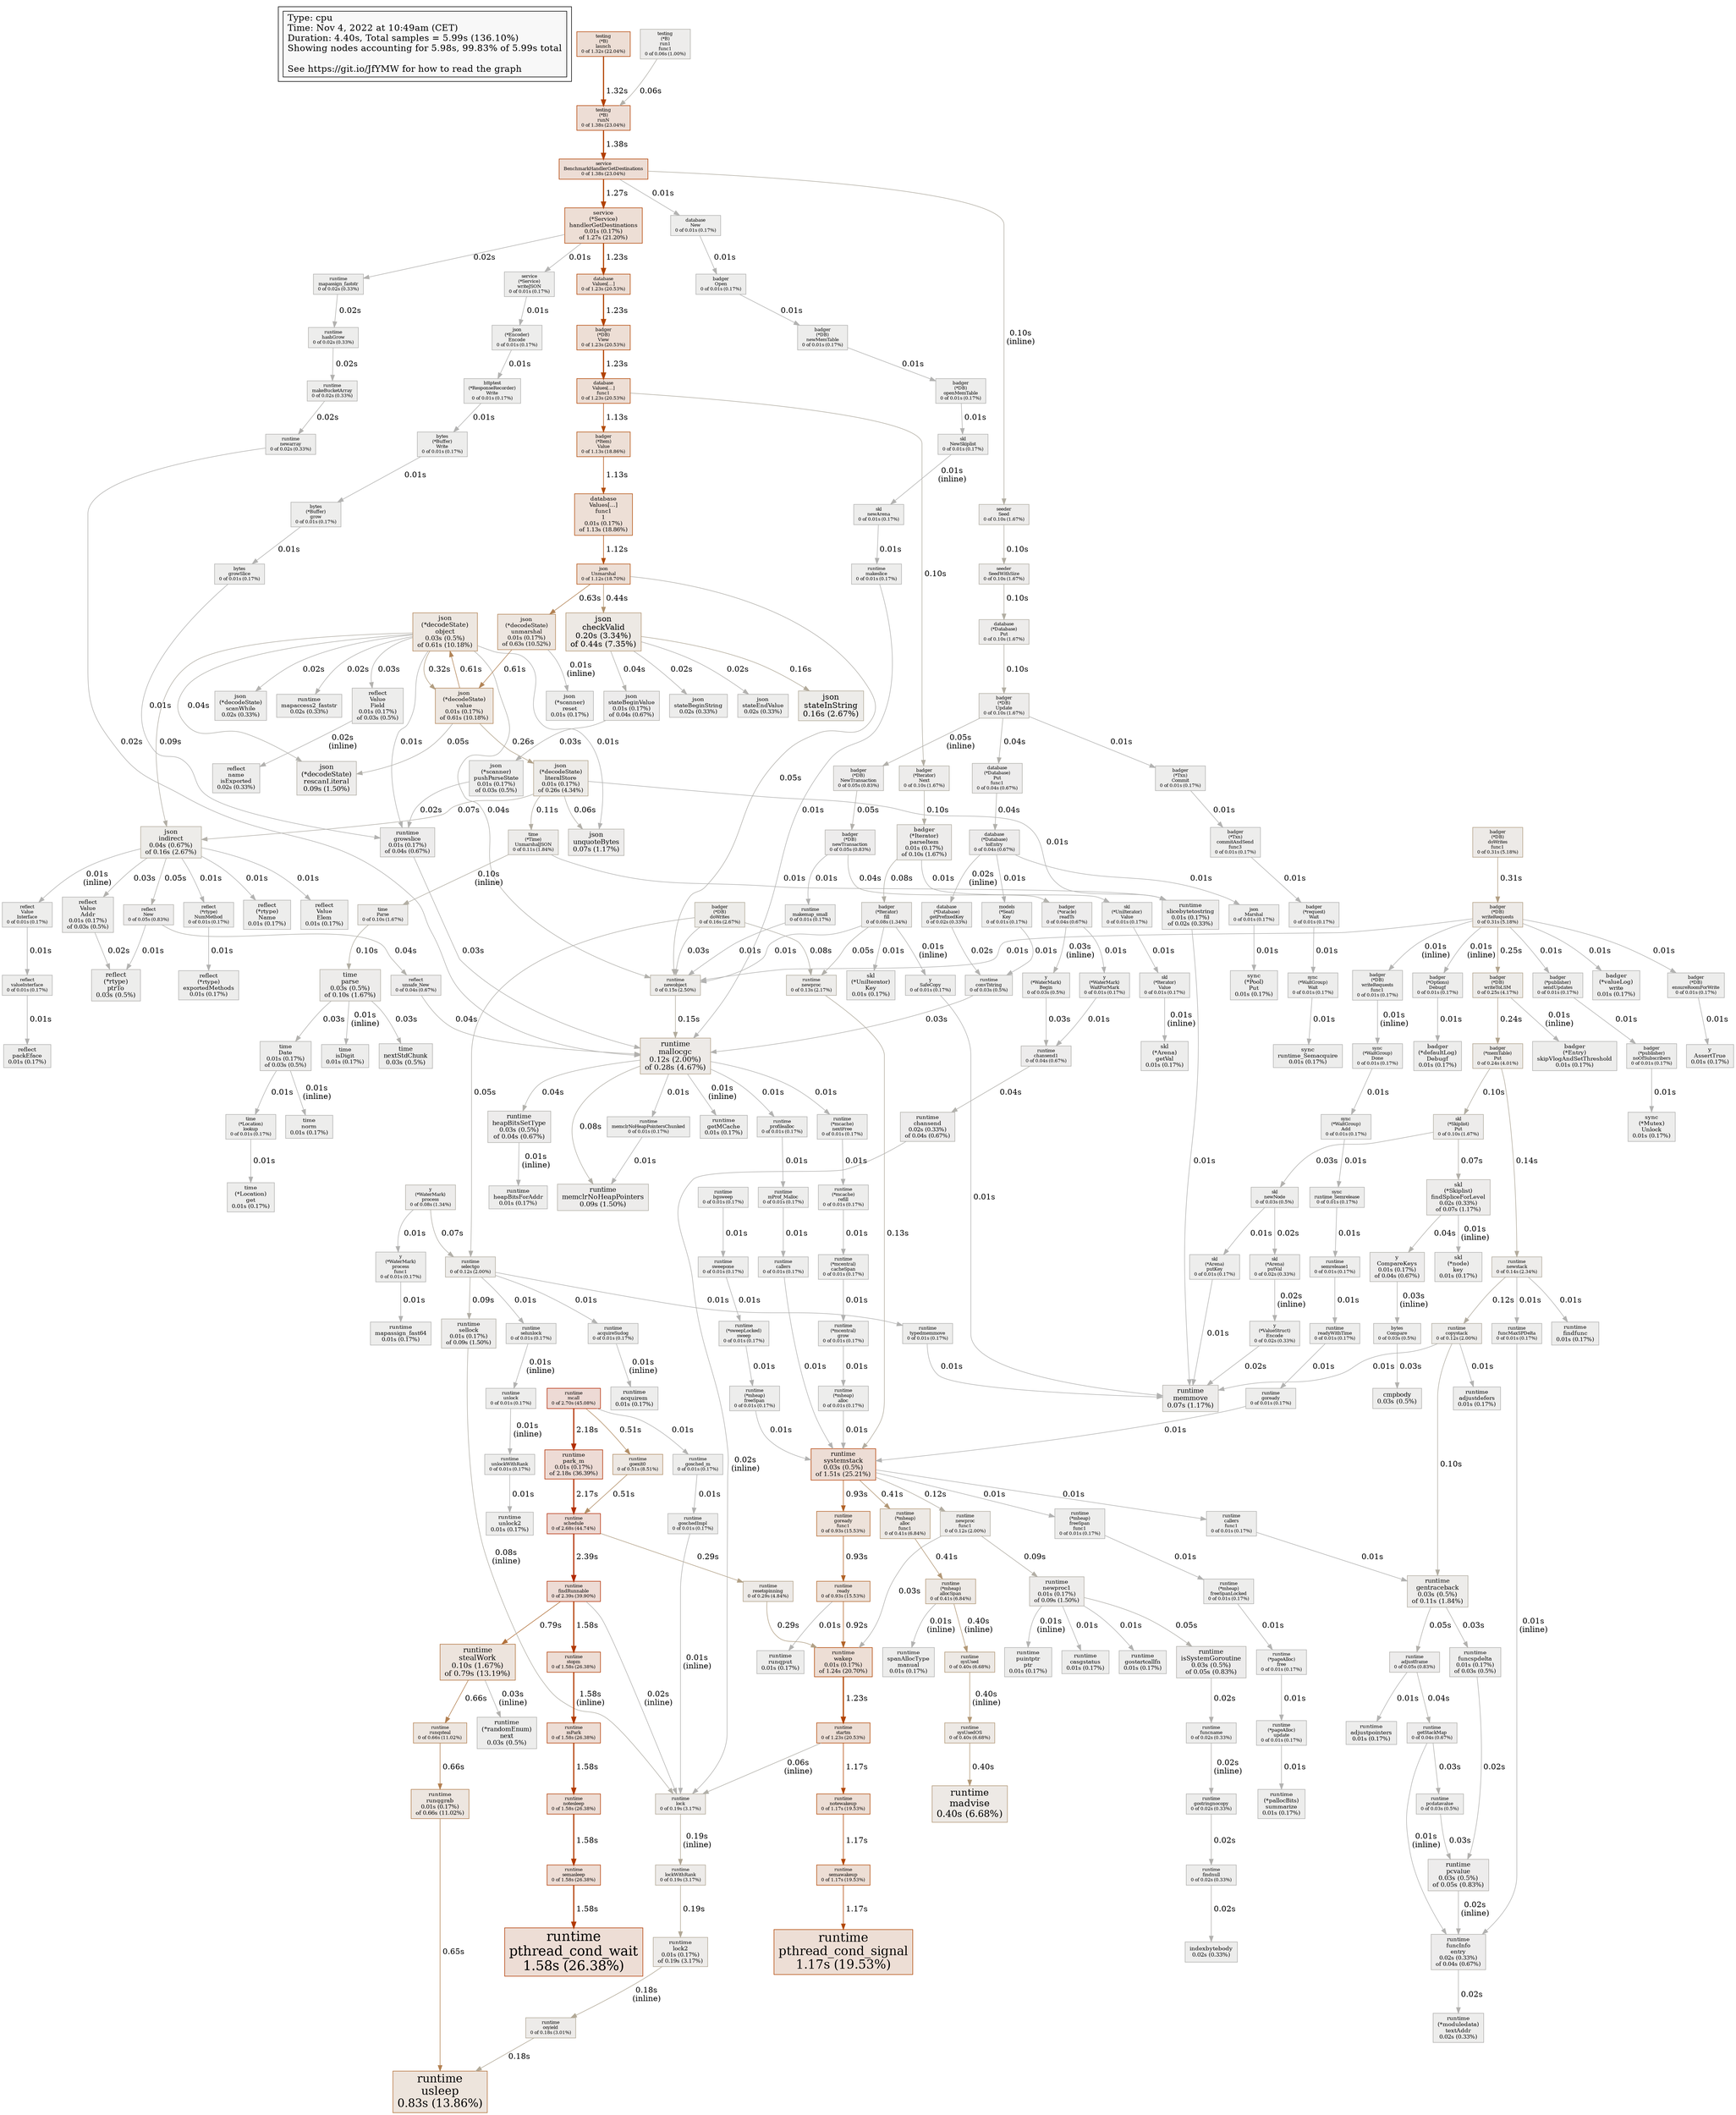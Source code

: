 digraph "unnamed" {
node [style=filled fillcolor="#f8f8f8"]
subgraph cluster_L { "Type: cpu" [shape=box fontsize=16 label="Type: cpu\lTime: Nov 4, 2022 at 10:49am (CET)\lDuration: 4.40s, Total samples = 5.99s (136.10%)\lShowing nodes accounting for 5.98s, 99.83% of 5.99s total\l\lSee https://git.io/JfYMW for how to read the graph\l"] }
N1 [label="runtime\nmcall\n0 of 2.70s (45.08%)" id="node1" fontsize=8 shape=box tooltip="runtime.mcall (2.70s)" color="#b22500" fillcolor="#eddad5"]
N2 [label="runtime\nsystemstack\n0.03s (0.5%)\nof 1.51s (25.21%)" id="node2" fontsize=11 shape=box tooltip="runtime.systemstack (1.51s)" color="#b23c00" fillcolor="#edddd5"]
N3 [label="runtime\nschedule\n0 of 2.68s (44.74%)" id="node3" fontsize=8 shape=box tooltip="runtime.schedule (2.68s)" color="#b22600" fillcolor="#eddad5"]
N4 [label="runtime\npthread_cond_wait\n1.58s (26.38%)" id="node4" fontsize=24 shape=box tooltip="runtime.pthread_cond_wait (1.58s)" color="#b23a00" fillcolor="#edddd5"]
N5 [label="runtime\nfindRunnable\n0 of 2.39s (39.90%)" id="node5" fontsize=8 shape=box tooltip="runtime.findRunnable (2.39s)" color="#b22b00" fillcolor="#eddbd5"]
N6 [label="runtime\npthread_cond_signal\n1.17s (19.53%)" id="node6" fontsize=22 shape=box tooltip="runtime.pthread_cond_signal (1.17s)" color="#b24704" fillcolor="#edded5"]
N7 [label="runtime\nusleep\n0.83s (13.86%)" id="node7" fontsize=20 shape=box tooltip="runtime.usleep (0.83s)" color="#b26e36" fillcolor="#ede4dc"]
N8 [label="json\n(*decodeState)\nobject\n0.03s (0.5%)\nof 0.61s (10.18%)" id="node8" fontsize=11 shape=box tooltip="encoding/json.(*decodeState).object (0.61s)" color="#b28457" fillcolor="#ede7e1"]
N9 [label="json\nUnmarshal\n0 of 1.12s (18.70%)" id="node9" fontsize=8 shape=box tooltip="encoding/json.Unmarshal (1.12s)" color="#b24d0b" fillcolor="#eddfd6"]
N10 [label="testing\n(*B)\nlaunch\n0 of 1.32s (22.04%)" id="node10" fontsize=8 shape=box tooltip="testing.(*B).launch (1.32s)" color="#b24100" fillcolor="#edded5"]
N11 [label="json\n(*decodeState)\nvalue\n0.01s (0.17%)\nof 0.61s (10.18%)" id="node11" fontsize=10 shape=box tooltip="encoding/json.(*decodeState).value (0.61s)" color="#b28457" fillcolor="#ede7e1"]
N12 [label="runtime\nmallocgc\n0.12s (2.00%)\nof 0.28s (4.67%)" id="node12" fontsize=13 shape=box tooltip="runtime.mallocgc (0.28s)" color="#b2a188" fillcolor="#edeae7"]
N13 [label="runtime\nwakep\n0.01s (0.17%)\nof 1.24s (20.70%)" id="node13" fontsize=10 shape=box tooltip="runtime.wakep (1.24s)" color="#b24300" fillcolor="#edded5"]
N14 [label="json\ncheckValid\n0.20s (3.34%)\nof 0.44s (7.35%)" id="node14" fontsize=14 shape=box tooltip="encoding/json.checkValid (0.44s)" color="#b29470" fillcolor="#ede9e4"]
N15 [label="runtime\nmadvise\n0.40s (6.68%)" id="node15" fontsize=17 shape=box tooltip="runtime.madvise (0.40s)" color="#b29876" fillcolor="#ede9e5"]
N16 [label="runtime\nstealWork\n0.10s (1.67%)\nof 0.79s (13.19%)" id="node16" fontsize=13 shape=box tooltip="runtime.stealWork (0.79s)" color="#b2723c" fillcolor="#ede4dd"]
N17 [label="service\nBenchmarkHandlerGetDestinations\n0 of 1.38s (23.04%)" id="node17" fontsize=8 shape=box tooltip="github.com/christophwitzko/flight-booking-service/pkg/service.BenchmarkHandlerGetDestinations (1.38s)" color="#b23f00" fillcolor="#edddd5"]
N18 [label="json\nindirect\n0.04s (0.67%)\nof 0.16s (2.67%)" id="node18" fontsize=11 shape=box tooltip="encoding/json.indirect (0.16s)" color="#b2aa9a" fillcolor="#edece9"]
N19 [label="database\nValues[…]\nfunc1\n0 of 1.23s (20.53%)" id="node19" fontsize=8 shape=box tooltip="github.com/christophwitzko/flight-booking-service/pkg/database.Values[...].func1 (1.23s)" color="#b24300" fillcolor="#edded5"]
N20 [label="json\n(*decodeState)\nliteralStore\n0.01s (0.17%)\nof 0.26s (4.34%)" id="node20" fontsize=10 shape=box tooltip="encoding/json.(*decodeState).literalStore (0.26s)" color="#b2a38b" fillcolor="#edebe8"]
N21 [label="badger\n(*DB)\ndoWrites\n0 of 0.16s (2.67%)" id="node21" fontsize=8 shape=box tooltip="github.com/dgraph-io/badger/v3.(*DB).doWrites (0.16s)" color="#b2aa9a" fillcolor="#edece9"]
N22 [label="badger\n(*DB)\nwriteRequests\n0 of 0.31s (5.18%)" id="node22" fontsize=8 shape=box tooltip="github.com/dgraph-io/badger/v3.(*DB).writeRequests (0.31s)" color="#b29f84" fillcolor="#edeae7"]
N23 [label="runtime\nlock\n0 of 0.19s (3.17%)" id="node23" fontsize=8 shape=box tooltip="runtime.lock (0.19s)" color="#b2a896" fillcolor="#edebe9"]
N24 [label="testing\n(*B)\nrunN\n0 of 1.38s (23.04%)" id="node24" fontsize=8 shape=box tooltip="testing.(*B).runN (1.38s)" color="#b23f00" fillcolor="#edddd5"]
N25 [label="runtime\nstartm\n0 of 1.23s (20.53%)" id="node25" fontsize=8 shape=box tooltip="runtime.startm (1.23s)" color="#b24300" fillcolor="#edded5"]
N26 [label="runtime\nnewobject\n0 of 0.15s (2.50%)" id="node26" fontsize=8 shape=box tooltip="runtime.newobject (0.15s)" color="#b2ab9c" fillcolor="#edecea"]
N27 [label="service\n(*Service)\nhandlerGetDestinations\n0.01s (0.17%)\nof 1.27s (21.20%)" id="node27" fontsize=10 shape=box tooltip="github.com/christophwitzko/flight-booking-service/pkg/service.(*Service).handlerGetDestinations (1.27s)" color="#b24200" fillcolor="#edded5"]
N28 [label="json\nstateInString\n0.16s (2.67%)" id="node28" fontsize=14 shape=box tooltip="encoding/json.stateInString (0.16s)" color="#b2aa9a" fillcolor="#edece9"]
N29 [label="runtime\nmemmove\n0.07s (1.17%)" id="node29" fontsize=12 shape=box tooltip="runtime.memmove (0.07s)" color="#b2afa8" fillcolor="#edeceb"]
N30 [label="badger\n(*DB)\ndoWrites\nfunc1\n0 of 0.31s (5.18%)" id="node30" fontsize=8 shape=box tooltip="github.com/dgraph-io/badger/v3.(*DB).doWrites.func1 (0.31s)" color="#b29f84" fillcolor="#edeae7"]
N31 [label="json\n(*decodeState)\nrescanLiteral\n0.09s (1.50%)" id="node31" fontsize=12 shape=box tooltip="encoding/json.(*decodeState).rescanLiteral (0.09s)" color="#b2aea5" fillcolor="#edeceb"]
N32 [label="runtime\nselectgo\n0 of 0.12s (2.00%)" id="node32" fontsize=8 shape=box tooltip="runtime.selectgo (0.12s)" color="#b2aca0" fillcolor="#edecea"]
N33 [label="runtime\ngentraceback\n0.03s (0.5%)\nof 0.11s (1.84%)" id="node33" fontsize=11 shape=box tooltip="runtime.gentraceback (0.11s)" color="#b2ada2" fillcolor="#edecea"]
N34 [label="badger\n(*memTable)\nPut\n0 of 0.24s (4.01%)" id="node34" fontsize=8 shape=box tooltip="github.com/dgraph-io/badger/v3.(*memTable).Put (0.24s)" color="#b2a48e" fillcolor="#edebe8"]
N35 [label="runtime\nmemclrNoHeapPointers\n0.09s (1.50%)" id="node35" fontsize=12 shape=box tooltip="runtime.memclrNoHeapPointers (0.09s)" color="#b2aea5" fillcolor="#edeceb"]
N36 [label="time\nparse\n0.03s (0.5%)\nof 0.10s (1.67%)" id="node36" fontsize=11 shape=box tooltip="time.parse (0.10s)" color="#b2aea3" fillcolor="#edeceb"]
N37 [label="json\nunquoteBytes\n0.07s (1.17%)" id="node37" fontsize=12 shape=box tooltip="encoding/json.unquoteBytes (0.07s)" color="#b2afa8" fillcolor="#edeceb"]
N38 [label="runtime\nnewproc1\n0.01s (0.17%)\nof 0.09s (1.50%)" id="node38" fontsize=10 shape=box tooltip="runtime.newproc1 (0.09s)" color="#b2aea5" fillcolor="#edeceb"]
N39 [label="json\n(*decodeState)\nunmarshal\n0.01s (0.17%)\nof 0.63s (10.52%)" id="node39" fontsize=10 shape=box tooltip="encoding/json.(*decodeState).unmarshal (0.63s)" color="#b28254" fillcolor="#ede6e0"]
N40 [label="badger\n(*DB)\nUpdate\n0 of 0.10s (1.67%)" id="node40" fontsize=8 shape=box tooltip="github.com/dgraph-io/badger/v3.(*DB).Update (0.10s)" color="#b2aea3" fillcolor="#edeceb"]
N41 [label="runtime\npcvalue\n0.03s (0.5%)\nof 0.05s (0.83%)" id="node41" fontsize=11 shape=box tooltip="runtime.pcvalue (0.05s)" color="#b2b0ab" fillcolor="#edecec"]
N42 [label="runtime\nnewproc\n0 of 0.13s (2.17%)" id="node42" fontsize=8 shape=box tooltip="runtime.newproc (0.13s)" color="#b2ac9f" fillcolor="#edecea"]
N43 [label="badger\n(*Iterator)\nfill\n0 of 0.08s (1.34%)" id="node43" fontsize=8 shape=box tooltip="github.com/dgraph-io/badger/v3.(*Iterator).fill (0.08s)" color="#b2afa6" fillcolor="#edeceb"]
N44 [label="y\n(*WaterMark)\nprocess\n0 of 0.08s (1.34%)" id="node44" fontsize=8 shape=box tooltip="github.com/dgraph-io/badger/v3/y.(*WaterMark).process (0.08s)" color="#b2afa6" fillcolor="#edeceb"]
N45 [label="runtime\nfuncInfo\nentry\n0.02s (0.33%)\nof 0.04s (0.67%)" id="node45" fontsize=10 shape=box tooltip="runtime.funcInfo.entry (0.04s)" color="#b2b1ac" fillcolor="#edecec"]
N46 [label="skl\n(*Skiplist)\nfindSpliceForLevel\n0.02s (0.33%)\nof 0.07s (1.17%)" id="node46" fontsize=10 shape=box tooltip="github.com/dgraph-io/badger/v3/skl.(*Skiplist).findSpliceForLevel (0.07s)" color="#b2afa8" fillcolor="#edeceb"]
N47 [label="runtime\nnewstack\n0 of 0.14s (2.34%)" id="node47" fontsize=8 shape=box tooltip="runtime.newstack (0.14s)" color="#b2ab9d" fillcolor="#edecea"]
N48 [label="runtime\ngrowslice\n0.01s (0.17%)\nof 0.04s (0.67%)" id="node48" fontsize=10 shape=box tooltip="runtime.growslice (0.04s)" color="#b2b1ac" fillcolor="#edecec"]
N49 [label="badger\n(*Iterator)\nparseItem\n0.01s (0.17%)\nof 0.10s (1.67%)" id="node49" fontsize=10 shape=box tooltip="github.com/dgraph-io/badger/v3.(*Iterator).parseItem (0.10s)" color="#b2aea3" fillcolor="#edeceb"]
N50 [label="runtime\npark_m\n0.01s (0.17%)\nof 2.18s (36.39%)" id="node50" fontsize=10 shape=box tooltip="runtime.park_m (2.18s)" color="#b22e00" fillcolor="#eddbd5"]
N51 [label="runtime\ncopystack\n0 of 0.12s (2.00%)" id="node51" fontsize=8 shape=box tooltip="runtime.copystack (0.12s)" color="#b2aca0" fillcolor="#edecea"]
N52 [label="runtime\nnewproc\nfunc1\n0 of 0.12s (2.00%)" id="node52" fontsize=8 shape=box tooltip="runtime.newproc.func1 (0.12s)" color="#b2aca0" fillcolor="#edecea"]
N53 [label="database\nValues[…]\nfunc1\n1\n0.01s (0.17%)\nof 1.13s (18.86%)" id="node53" fontsize=10 shape=box tooltip="github.com/christophwitzko/flight-booking-service/pkg/database.Values[...].func1.1 (1.13s)" color="#b24c0a" fillcolor="#eddfd6"]
N54 [label="skl\n(*Skiplist)\nPut\n0 of 0.10s (1.67%)" id="node54" fontsize=8 shape=box tooltip="github.com/dgraph-io/badger/v3/skl.(*Skiplist).Put (0.10s)" color="#b2aea3" fillcolor="#edeceb"]
N55 [label="reflect\n(*rtype)\nptrTo\n0.03s (0.5%)" id="node55" fontsize=11 shape=box tooltip="reflect.(*rtype).ptrTo (0.03s)" color="#b2b1ae" fillcolor="#ededec"]
N56 [label="runtime\nrunqgrab\n0.01s (0.17%)\nof 0.66s (11.02%)" id="node56" fontsize=10 shape=box tooltip="runtime.runqgrab (0.66s)" color="#b27f50" fillcolor="#ede6e0"]
N57 [label="runtime\nready\n0 of 0.93s (15.53%)" id="node57" fontsize=8 shape=box tooltip="runtime.ready (0.93s)" color="#b26327" fillcolor="#ede2da"]
N58 [label="runtime\nisSystemGoroutine\n0.03s (0.5%)\nof 0.05s (0.83%)" id="node58" fontsize=11 shape=box tooltip="runtime.isSystemGoroutine (0.05s)" color="#b2b0ab" fillcolor="#edecec"]
N59 [label="runtime\n(*mheap)\nallocSpan\n0 of 0.41s (6.84%)" id="node59" fontsize=8 shape=box tooltip="runtime.(*mheap).allocSpan (0.41s)" color="#b29775" fillcolor="#ede9e5"]
N60 [label="runtime\nlock2\n0.01s (0.17%)\nof 0.19s (3.17%)" id="node60" fontsize=10 shape=box tooltip="runtime.lock2 (0.19s)" color="#b2a896" fillcolor="#edebe9"]
N61 [label="runtime\nheapBitsSetType\n0.03s (0.5%)\nof 0.04s (0.67%)" id="node61" fontsize=11 shape=box tooltip="runtime.heapBitsSetType (0.04s)" color="#b2b1ac" fillcolor="#edecec"]
N62 [label="badger\n(*DB)\nwriteToLSM\n0 of 0.25s (4.17%)" id="node62" fontsize=8 shape=box tooltip="github.com/dgraph-io/badger/v3.(*DB).writeToLSM (0.25s)" color="#b2a48d" fillcolor="#edebe8"]
N63 [label="cmpbody\n0.03s (0.5%)" id="node63" fontsize=11 shape=box tooltip="cmpbody (0.03s)" color="#b2b1ae" fillcolor="#ededec"]
N64 [label="database\n(*Database)\ntoEntry\n0 of 0.04s (0.67%)" id="node64" fontsize=8 shape=box tooltip="github.com/christophwitzko/flight-booking-service/pkg/database.(*Database).toEntry (0.04s)" color="#b2b1ac" fillcolor="#edecec"]
N65 [label="runtime\n(*randomEnum)\nnext\n0.03s (0.5%)" id="node65" fontsize=11 shape=box tooltip="runtime.(*randomEnum).next (0.03s)" color="#b2b1ae" fillcolor="#ededec"]
N66 [label="runtime\nchansend\n0.02s (0.33%)\nof 0.04s (0.67%)" id="node66" fontsize=10 shape=box tooltip="runtime.chansend (0.04s)" color="#b2b1ac" fillcolor="#edecec"]
N67 [label="testing\n(*B)\nrun1\nfunc1\n0 of 0.06s (1.00%)" id="node67" fontsize=8 shape=box tooltip="testing.(*B).run1.func1 (0.06s)" color="#b2b0a9" fillcolor="#edeceb"]
N68 [label="time\nnextStdChunk\n0.03s (0.5%)" id="node68" fontsize=11 shape=box tooltip="time.nextStdChunk (0.03s)" color="#b2b1ae" fillcolor="#ededec"]
N69 [label="time\nDate\n0.01s (0.17%)\nof 0.03s (0.5%)" id="node69" fontsize=10 shape=box tooltip="time.Date (0.03s)" color="#b2b1ae" fillcolor="#ededec"]
N70 [label="runtime\nsellock\n0.01s (0.17%)\nof 0.09s (1.50%)" id="node70" fontsize=10 shape=box tooltip="runtime.sellock (0.09s)" color="#b2aea5" fillcolor="#edeceb"]
N71 [label="runtime\nslicebytetostring\n0.01s (0.17%)\nof 0.02s (0.33%)" id="node71" fontsize=10 shape=box tooltip="runtime.slicebytetostring (0.02s)" color="#b2b1af" fillcolor="#ededec"]
N72 [label="time\n(*Time)\nUnmarshalJSON\n0 of 0.11s (1.84%)" id="node72" fontsize=8 shape=box tooltip="time.(*Time).UnmarshalJSON (0.11s)" color="#b2ada2" fillcolor="#edecea"]
N73 [label="json\nstateBeginValue\n0.01s (0.17%)\nof 0.04s (0.67%)" id="node73" fontsize=10 shape=box tooltip="encoding/json.stateBeginValue (0.04s)" color="#b2b1ac" fillcolor="#edecec"]
N74 [label="y\nCompareKeys\n0.01s (0.17%)\nof 0.04s (0.67%)" id="node74" fontsize=10 shape=box tooltip="github.com/dgraph-io/badger/v3/y.CompareKeys (0.04s)" color="#b2b1ac" fillcolor="#edecec"]
N75 [label="json\n(*decodeState)\nscanWhile\n0.02s (0.33%)" id="node75" fontsize=10 shape=box tooltip="encoding/json.(*decodeState).scanWhile (0.02s)" color="#b2b1af" fillcolor="#ededec"]
N76 [label="json\nstateBeginString\n0.02s (0.33%)" id="node76" fontsize=10 shape=box tooltip="encoding/json.stateBeginString (0.02s)" color="#b2b1af" fillcolor="#ededec"]
N77 [label="json\nstateEndValue\n0.02s (0.33%)" id="node77" fontsize=10 shape=box tooltip="encoding/json.stateEndValue (0.02s)" color="#b2b1af" fillcolor="#ededec"]
N78 [label="indexbytebody\n0.02s (0.33%)" id="node78" fontsize=10 shape=box tooltip="indexbytebody (0.02s)" color="#b2b1af" fillcolor="#ededec"]
N79 [label="reflect\nname\nisExported\n0.02s (0.33%)" id="node79" fontsize=10 shape=box tooltip="reflect.name.isExported (0.02s)" color="#b2b1af" fillcolor="#ededec"]
N80 [label="runtime\n(*moduledata)\ntextAddr\n0.02s (0.33%)" id="node80" fontsize=10 shape=box tooltip="runtime.(*moduledata).textAddr (0.02s)" color="#b2b1af" fillcolor="#ededec"]
N81 [label="runtime\nmapaccess2_faststr\n0.02s (0.33%)" id="node81" fontsize=10 shape=box tooltip="runtime.mapaccess2_faststr (0.02s)" color="#b2b1af" fillcolor="#ededec"]
N82 [label="json\n(*scanner)\npushParseState\n0.01s (0.17%)\nof 0.03s (0.5%)" id="node82" fontsize=10 shape=box tooltip="encoding/json.(*scanner).pushParseState (0.03s)" color="#b2b1ae" fillcolor="#ededec"]
N83 [label="reflect\nValue\nAddr\n0.01s (0.17%)\nof 0.03s (0.5%)" id="node83" fontsize=10 shape=box tooltip="reflect.Value.Addr (0.03s)" color="#b2b1ae" fillcolor="#ededec"]
N84 [label="reflect\nValue\nField\n0.01s (0.17%)\nof 0.03s (0.5%)" id="node84" fontsize=10 shape=box tooltip="reflect.Value.Field (0.03s)" color="#b2b1ae" fillcolor="#ededec"]
N85 [label="runtime\nfuncspdelta\n0.01s (0.17%)\nof 0.03s (0.5%)" id="node85" fontsize=10 shape=box tooltip="runtime.funcspdelta (0.03s)" color="#b2b1ae" fillcolor="#ededec"]
N86 [label="badger\n(*DB)\nnewTransaction\n0 of 0.05s (0.83%)" id="node86" fontsize=8 shape=box tooltip="github.com/dgraph-io/badger/v3.(*DB).newTransaction (0.05s)" color="#b2b0ab" fillcolor="#edecec"]
N87 [label="reflect\nNew\n0 of 0.05s (0.83%)" id="node87" fontsize=8 shape=box tooltip="reflect.New (0.05s)" color="#b2b0ab" fillcolor="#edecec"]
N88 [label="runtime\nadjustframe\n0 of 0.05s (0.83%)" id="node88" fontsize=8 shape=box tooltip="runtime.adjustframe (0.05s)" color="#b2b0ab" fillcolor="#edecec"]
N89 [label="badger\n(*oracle)\nreadTs\n0 of 0.04s (0.67%)" id="node89" fontsize=8 shape=box tooltip="github.com/dgraph-io/badger/v3.(*oracle).readTs (0.04s)" color="#b2b1ac" fillcolor="#edecec"]
N90 [label="runtime\nchansend1\n0 of 0.04s (0.67%)" id="node90" fontsize=8 shape=box tooltip="runtime.chansend1 (0.04s)" color="#b2b1ac" fillcolor="#edecec"]
N91 [label="runtime\ngetStackMap\n0 of 0.04s (0.67%)" id="node91" fontsize=8 shape=box tooltip="runtime.getStackMap (0.04s)" color="#b2b1ac" fillcolor="#edecec"]
N92 [label="skl\nnewNode\n0 of 0.03s (0.5%)" id="node92" fontsize=8 shape=box tooltip="github.com/dgraph-io/badger/v3/skl.newNode (0.03s)" color="#b2b1ae" fillcolor="#ededec"]
N93 [label="runtime\nconvTstring\n0 of 0.03s (0.5%)" id="node93" fontsize=8 shape=box tooltip="runtime.convTstring (0.03s)" color="#b2b1ae" fillcolor="#ededec"]
N94 [label="json\n(*scanner)\nreset\n0.01s (0.17%)" id="node94" fontsize=10 shape=box tooltip="encoding/json.(*scanner).reset (0.01s)" color="#b2b2b1" fillcolor="#ededec"]
N95 [label="badger\n(*Entry)\nskipVlogAndSetThreshold\n0.01s (0.17%)" id="node95" fontsize=10 shape=box tooltip="github.com/dgraph-io/badger/v3.(*Entry).skipVlogAndSetThreshold (0.01s)" color="#b2b2b1" fillcolor="#ededec"]
N96 [label="badger\n(*defaultLog)\nDebugf\n0.01s (0.17%)" id="node96" fontsize=10 shape=box tooltip="github.com/dgraph-io/badger/v3.(*defaultLog).Debugf (0.01s)" color="#b2b2b1" fillcolor="#ededec"]
N97 [label="badger\n(*valueLog)\nwrite\n0.01s (0.17%)" id="node97" fontsize=10 shape=box tooltip="github.com/dgraph-io/badger/v3.(*valueLog).write (0.01s)" color="#b2b2b1" fillcolor="#ededec"]
N98 [label="skl\n(*Arena)\ngetVal\n0.01s (0.17%)" id="node98" fontsize=10 shape=box tooltip="github.com/dgraph-io/badger/v3/skl.(*Arena).getVal (0.01s)" color="#b2b2b1" fillcolor="#ededec"]
N99 [label="skl\n(*UniIterator)\nKey\n0.01s (0.17%)" id="node99" fontsize=10 shape=box tooltip="github.com/dgraph-io/badger/v3/skl.(*UniIterator).Key (0.01s)" color="#b2b2b1" fillcolor="#ededec"]
N100 [label="skl\n(*node)\nkey\n0.01s (0.17%)" id="node100" fontsize=10 shape=box tooltip="github.com/dgraph-io/badger/v3/skl.(*node).key (0.01s)" color="#b2b2b1" fillcolor="#ededec"]
N101 [label="y\nAssertTrue\n0.01s (0.17%)" id="node101" fontsize=10 shape=box tooltip="github.com/dgraph-io/badger/v3/y.AssertTrue (0.01s)" color="#b2b2b1" fillcolor="#ededec"]
N102 [label="reflect\n(*rtype)\nName\n0.01s (0.17%)" id="node102" fontsize=10 shape=box tooltip="reflect.(*rtype).Name (0.01s)" color="#b2b2b1" fillcolor="#ededec"]
N103 [label="reflect\n(*rtype)\nexportedMethods\n0.01s (0.17%)" id="node103" fontsize=10 shape=box tooltip="reflect.(*rtype).exportedMethods (0.01s)" color="#b2b2b1" fillcolor="#ededec"]
N104 [label="reflect\nValue\nElem\n0.01s (0.17%)" id="node104" fontsize=10 shape=box tooltip="reflect.Value.Elem (0.01s)" color="#b2b2b1" fillcolor="#ededec"]
N105 [label="reflect\npackEface\n0.01s (0.17%)" id="node105" fontsize=10 shape=box tooltip="reflect.packEface (0.01s)" color="#b2b2b1" fillcolor="#ededec"]
N106 [label="runtime\n(*pallocBits)\nsummarize\n0.01s (0.17%)" id="node106" fontsize=10 shape=box tooltip="runtime.(*pallocBits).summarize (0.01s)" color="#b2b2b1" fillcolor="#ededec"]
N107 [label="runtime\nacquirem\n0.01s (0.17%)" id="node107" fontsize=10 shape=box tooltip="runtime.acquirem (0.01s)" color="#b2b2b1" fillcolor="#ededec"]
N108 [label="runtime\nadjustdefers\n0.01s (0.17%)" id="node108" fontsize=10 shape=box tooltip="runtime.adjustdefers (0.01s)" color="#b2b2b1" fillcolor="#ededec"]
N109 [label="runtime\nadjustpointers\n0.01s (0.17%)" id="node109" fontsize=10 shape=box tooltip="runtime.adjustpointers (0.01s)" color="#b2b2b1" fillcolor="#ededec"]
N110 [label="runtime\ncasgstatus\n0.01s (0.17%)" id="node110" fontsize=10 shape=box tooltip="runtime.casgstatus (0.01s)" color="#b2b2b1" fillcolor="#ededec"]
N111 [label="runtime\nfindfunc\n0.01s (0.17%)" id="node111" fontsize=10 shape=box tooltip="runtime.findfunc (0.01s)" color="#b2b2b1" fillcolor="#ededec"]
N112 [label="runtime\ngetMCache\n0.01s (0.17%)" id="node112" fontsize=10 shape=box tooltip="runtime.getMCache (0.01s)" color="#b2b2b1" fillcolor="#ededec"]
N113 [label="runtime\ngostartcallfn\n0.01s (0.17%)" id="node113" fontsize=10 shape=box tooltip="runtime.gostartcallfn (0.01s)" color="#b2b2b1" fillcolor="#ededec"]
N114 [label="runtime\nheapBitsForAddr\n0.01s (0.17%)" id="node114" fontsize=10 shape=box tooltip="runtime.heapBitsForAddr (0.01s)" color="#b2b2b1" fillcolor="#ededec"]
N115 [label="runtime\nmapassign_fast64\n0.01s (0.17%)" id="node115" fontsize=10 shape=box tooltip="runtime.mapassign_fast64 (0.01s)" color="#b2b2b1" fillcolor="#ededec"]
N116 [label="runtime\npuintptr\nptr\n0.01s (0.17%)" id="node116" fontsize=10 shape=box tooltip="runtime.puintptr.ptr (0.01s)" color="#b2b2b1" fillcolor="#ededec"]
N117 [label="runtime\nrunqput\n0.01s (0.17%)" id="node117" fontsize=10 shape=box tooltip="runtime.runqput (0.01s)" color="#b2b2b1" fillcolor="#ededec"]
N118 [label="runtime\nspanAllocType\nmanual\n0.01s (0.17%)" id="node118" fontsize=10 shape=box tooltip="runtime.spanAllocType.manual (0.01s)" color="#b2b2b1" fillcolor="#ededec"]
N119 [label="runtime\nunlock2\n0.01s (0.17%)" id="node119" fontsize=10 shape=box tooltip="runtime.unlock2 (0.01s)" color="#b2b2b1" fillcolor="#ededec"]
N120 [label="sync\n(*Mutex)\nUnlock\n0.01s (0.17%)" id="node120" fontsize=10 shape=box tooltip="sync.(*Mutex).Unlock (0.01s)" color="#b2b2b1" fillcolor="#ededec"]
N121 [label="sync\n(*Pool)\nPut\n0.01s (0.17%)" id="node121" fontsize=10 shape=box tooltip="sync.(*Pool).Put (0.01s)" color="#b2b2b1" fillcolor="#ededec"]
N122 [label="sync\nruntime_Semacquire\n0.01s (0.17%)" id="node122" fontsize=10 shape=box tooltip="sync.runtime_Semacquire (0.01s)" color="#b2b2b1" fillcolor="#ededec"]
N123 [label="time\n(*Location)\nget\n0.01s (0.17%)" id="node123" fontsize=10 shape=box tooltip="time.(*Location).get (0.01s)" color="#b2b2b1" fillcolor="#ededec"]
N124 [label="time\nisDigit\n0.01s (0.17%)" id="node124" fontsize=10 shape=box tooltip="time.isDigit (0.01s)" color="#b2b2b1" fillcolor="#ededec"]
N125 [label="time\nnorm\n0.01s (0.17%)" id="node125" fontsize=10 shape=box tooltip="time.norm (0.01s)" color="#b2b2b1" fillcolor="#ededec"]
N126 [label="runtime\nbgsweep\n0 of 0.01s (0.17%)" id="node126" fontsize=8 shape=box tooltip="runtime.bgsweep (0.01s)" color="#b2b2b1" fillcolor="#ededec"]
N127 [label="bytes\n(*Buffer)\nWrite\n0 of 0.01s (0.17%)" id="node127" fontsize=8 shape=box tooltip="bytes.(*Buffer).Write (0.01s)" color="#b2b2b1" fillcolor="#ededec"]
N128 [label="bytes\n(*Buffer)\ngrow\n0 of 0.01s (0.17%)" id="node128" fontsize=8 shape=box tooltip="bytes.(*Buffer).grow (0.01s)" color="#b2b2b1" fillcolor="#ededec"]
N129 [label="bytes\nCompare\n0 of 0.03s (0.5%)" id="node129" fontsize=8 shape=box tooltip="bytes.Compare (0.03s)" color="#b2b1ae" fillcolor="#ededec"]
N130 [label="bytes\ngrowSlice\n0 of 0.01s (0.17%)" id="node130" fontsize=8 shape=box tooltip="bytes.growSlice (0.01s)" color="#b2b2b1" fillcolor="#ededec"]
N131 [label="json\n(*Encoder)\nEncode\n0 of 0.01s (0.17%)" id="node131" fontsize=8 shape=box tooltip="encoding/json.(*Encoder).Encode (0.01s)" color="#b2b2b1" fillcolor="#ededec"]
N132 [label="json\nMarshal\n0 of 0.01s (0.17%)" id="node132" fontsize=8 shape=box tooltip="encoding/json.Marshal (0.01s)" color="#b2b2b1" fillcolor="#ededec"]
N133 [label="database\n(*Database)\nPut\n0 of 0.10s (1.67%)" id="node133" fontsize=8 shape=box tooltip="github.com/christophwitzko/flight-booking-service/pkg/database.(*Database).Put (0.10s)" color="#b2aea3" fillcolor="#edeceb"]
N134 [label="database\n(*Database)\nPut\nfunc1\n0 of 0.04s (0.67%)" id="node134" fontsize=8 shape=box tooltip="github.com/christophwitzko/flight-booking-service/pkg/database.(*Database).Put.func1 (0.04s)" color="#b2b1ac" fillcolor="#edecec"]
N135 [label="database\n(*Database)\ngetPrefixedKey\n0 of 0.02s (0.33%)" id="node135" fontsize=8 shape=box tooltip="github.com/christophwitzko/flight-booking-service/pkg/database.(*Database).getPrefixedKey (0.02s)" color="#b2b1af" fillcolor="#ededec"]
N136 [label="database\nNew\n0 of 0.01s (0.17%)" id="node136" fontsize=8 shape=box tooltip="github.com/christophwitzko/flight-booking-service/pkg/database.New (0.01s)" color="#b2b2b1" fillcolor="#ededec"]
N137 [label="database\nValues[…]\n0 of 1.23s (20.53%)" id="node137" fontsize=8 shape=box tooltip="github.com/christophwitzko/flight-booking-service/pkg/database.Values[...] (1.23s)" color="#b24300" fillcolor="#edded5"]
N138 [label="models\n(*Seat)\nKey\n0 of 0.01s (0.17%)" id="node138" fontsize=8 shape=box tooltip="github.com/christophwitzko/flight-booking-service/pkg/database/models.(*Seat).Key (0.01s)" color="#b2b2b1" fillcolor="#ededec"]
N139 [label="seeder\nSeed\n0 of 0.10s (1.67%)" id="node139" fontsize=8 shape=box tooltip="github.com/christophwitzko/flight-booking-service/pkg/database/seeder.Seed (0.10s)" color="#b2aea3" fillcolor="#edeceb"]
N140 [label="seeder\nSeedWithSize\n0 of 0.10s (1.67%)" id="node140" fontsize=8 shape=box tooltip="github.com/christophwitzko/flight-booking-service/pkg/database/seeder.SeedWithSize (0.10s)" color="#b2aea3" fillcolor="#edeceb"]
N141 [label="service\n(*Service)\nwriteJSON\n0 of 0.01s (0.17%)" id="node141" fontsize=8 shape=box tooltip="github.com/christophwitzko/flight-booking-service/pkg/service.(*Service).writeJSON (0.01s)" color="#b2b2b1" fillcolor="#ededec"]
N142 [label="badger\n(*DB)\nNewTransaction\n0 of 0.05s (0.83%)" id="node142" fontsize=8 shape=box tooltip="github.com/dgraph-io/badger/v3.(*DB).NewTransaction (0.05s)" color="#b2b0ab" fillcolor="#edecec"]
N143 [label="badger\n(*DB)\nView\n0 of 1.23s (20.53%)" id="node143" fontsize=8 shape=box tooltip="github.com/dgraph-io/badger/v3.(*DB).View (1.23s)" color="#b24300" fillcolor="#edded5"]
N144 [label="badger\n(*DB)\nensureRoomForWrite\n0 of 0.01s (0.17%)" id="node144" fontsize=8 shape=box tooltip="github.com/dgraph-io/badger/v3.(*DB).ensureRoomForWrite (0.01s)" color="#b2b2b1" fillcolor="#ededec"]
N145 [label="badger\n(*DB)\nnewMemTable\n0 of 0.01s (0.17%)" id="node145" fontsize=8 shape=box tooltip="github.com/dgraph-io/badger/v3.(*DB).newMemTable (0.01s)" color="#b2b2b1" fillcolor="#ededec"]
N146 [label="badger\n(*DB)\nopenMemTable\n0 of 0.01s (0.17%)" id="node146" fontsize=8 shape=box tooltip="github.com/dgraph-io/badger/v3.(*DB).openMemTable (0.01s)" color="#b2b2b1" fillcolor="#ededec"]
N147 [label="badger\n(*DB)\nwriteRequests\nfunc1\n0 of 0.01s (0.17%)" id="node147" fontsize=8 shape=box tooltip="github.com/dgraph-io/badger/v3.(*DB).writeRequests.func1 (0.01s)" color="#b2b2b1" fillcolor="#ededec"]
N148 [label="badger\n(*Item)\nValue\n0 of 1.13s (18.86%)" id="node148" fontsize=8 shape=box tooltip="github.com/dgraph-io/badger/v3.(*Item).Value (1.13s)" color="#b24c0a" fillcolor="#eddfd6"]
N149 [label="badger\n(*Iterator)\nNext\n0 of 0.10s (1.67%)" id="node149" fontsize=8 shape=box tooltip="github.com/dgraph-io/badger/v3.(*Iterator).Next (0.10s)" color="#b2aea3" fillcolor="#edeceb"]
N150 [label="badger\n(*Options)\nDebugf\n0 of 0.01s (0.17%)" id="node150" fontsize=8 shape=box tooltip="github.com/dgraph-io/badger/v3.(*Options).Debugf (0.01s)" color="#b2b2b1" fillcolor="#ededec"]
N151 [label="badger\n(*Txn)\nCommit\n0 of 0.01s (0.17%)" id="node151" fontsize=8 shape=box tooltip="github.com/dgraph-io/badger/v3.(*Txn).Commit (0.01s)" color="#b2b2b1" fillcolor="#ededec"]
N152 [label="badger\n(*Txn)\ncommitAndSend\nfunc3\n0 of 0.01s (0.17%)" id="node152" fontsize=8 shape=box tooltip="github.com/dgraph-io/badger/v3.(*Txn).commitAndSend.func3 (0.01s)" color="#b2b2b1" fillcolor="#ededec"]
N153 [label="badger\n(*publisher)\nnoOfSubscribers\n0 of 0.01s (0.17%)" id="node153" fontsize=8 shape=box tooltip="github.com/dgraph-io/badger/v3.(*publisher).noOfSubscribers (0.01s)" color="#b2b2b1" fillcolor="#ededec"]
N154 [label="badger\n(*publisher)\nsendUpdates\n0 of 0.01s (0.17%)" id="node154" fontsize=8 shape=box tooltip="github.com/dgraph-io/badger/v3.(*publisher).sendUpdates (0.01s)" color="#b2b2b1" fillcolor="#ededec"]
N155 [label="badger\n(*request)\nWait\n0 of 0.01s (0.17%)" id="node155" fontsize=8 shape=box tooltip="github.com/dgraph-io/badger/v3.(*request).Wait (0.01s)" color="#b2b2b1" fillcolor="#ededec"]
N156 [label="badger\nOpen\n0 of 0.01s (0.17%)" id="node156" fontsize=8 shape=box tooltip="github.com/dgraph-io/badger/v3.Open (0.01s)" color="#b2b2b1" fillcolor="#ededec"]
N157 [label="skl\n(*Arena)\nputKey\n0 of 0.01s (0.17%)" id="node157" fontsize=8 shape=box tooltip="github.com/dgraph-io/badger/v3/skl.(*Arena).putKey (0.01s)" color="#b2b2b1" fillcolor="#ededec"]
N158 [label="skl\n(*Arena)\nputVal\n0 of 0.02s (0.33%)" id="node158" fontsize=8 shape=box tooltip="github.com/dgraph-io/badger/v3/skl.(*Arena).putVal (0.02s)" color="#b2b1af" fillcolor="#ededec"]
N159 [label="skl\n(*Iterator)\nValue\n0 of 0.01s (0.17%)" id="node159" fontsize=8 shape=box tooltip="github.com/dgraph-io/badger/v3/skl.(*Iterator).Value (0.01s)" color="#b2b2b1" fillcolor="#ededec"]
N160 [label="skl\n(*UniIterator)\nValue\n0 of 0.01s (0.17%)" id="node160" fontsize=8 shape=box tooltip="github.com/dgraph-io/badger/v3/skl.(*UniIterator).Value (0.01s)" color="#b2b2b1" fillcolor="#ededec"]
N161 [label="skl\nNewSkiplist\n0 of 0.01s (0.17%)" id="node161" fontsize=8 shape=box tooltip="github.com/dgraph-io/badger/v3/skl.NewSkiplist (0.01s)" color="#b2b2b1" fillcolor="#ededec"]
N162 [label="skl\nnewArena\n0 of 0.01s (0.17%)" id="node162" fontsize=8 shape=box tooltip="github.com/dgraph-io/badger/v3/skl.newArena (0.01s)" color="#b2b2b1" fillcolor="#ededec"]
N163 [label="y\n(*ValueStruct)\nEncode\n0 of 0.02s (0.33%)" id="node163" fontsize=8 shape=box tooltip="github.com/dgraph-io/badger/v3/y.(*ValueStruct).Encode (0.02s)" color="#b2b1af" fillcolor="#ededec"]
N164 [label="y\n(*WaterMark)\nBegin\n0 of 0.03s (0.5%)" id="node164" fontsize=8 shape=box tooltip="github.com/dgraph-io/badger/v3/y.(*WaterMark).Begin (0.03s)" color="#b2b1ae" fillcolor="#ededec"]
N165 [label="y\n(*WaterMark)\nWaitForMark\n0 of 0.01s (0.17%)" id="node165" fontsize=8 shape=box tooltip="github.com/dgraph-io/badger/v3/y.(*WaterMark).WaitForMark (0.01s)" color="#b2b2b1" fillcolor="#ededec"]
N166 [label="y\n(*WaterMark)\nprocess\nfunc1\n0 of 0.01s (0.17%)" id="node166" fontsize=8 shape=box tooltip="github.com/dgraph-io/badger/v3/y.(*WaterMark).process.func1 (0.01s)" color="#b2b2b1" fillcolor="#ededec"]
N167 [label="y\nSafeCopy\n0 of 0.01s (0.17%)" id="node167" fontsize=8 shape=box tooltip="github.com/dgraph-io/badger/v3/y.SafeCopy (0.01s)" color="#b2b2b1" fillcolor="#ededec"]
N168 [label="httptest\n(*ResponseRecorder)\nWrite\n0 of 0.01s (0.17%)" id="node168" fontsize=8 shape=box tooltip="net/http/httptest.(*ResponseRecorder).Write (0.01s)" color="#b2b2b1" fillcolor="#ededec"]
N169 [label="reflect\n(*rtype)\nNumMethod\n0 of 0.01s (0.17%)" id="node169" fontsize=8 shape=box tooltip="reflect.(*rtype).NumMethod (0.01s)" color="#b2b2b1" fillcolor="#ededec"]
N170 [label="reflect\nValue\nInterface\n0 of 0.01s (0.17%)" id="node170" fontsize=8 shape=box tooltip="reflect.Value.Interface (0.01s)" color="#b2b2b1" fillcolor="#ededec"]
N171 [label="reflect\nunsafe_New\n0 of 0.04s (0.67%)" id="node171" fontsize=8 shape=box tooltip="reflect.unsafe_New (0.04s)" color="#b2b1ac" fillcolor="#edecec"]
N172 [label="reflect\nvalueInterface\n0 of 0.01s (0.17%)" id="node172" fontsize=8 shape=box tooltip="reflect.valueInterface (0.01s)" color="#b2b2b1" fillcolor="#ededec"]
N173 [label="runtime\n(*mcache)\nnextFree\n0 of 0.01s (0.17%)" id="node173" fontsize=8 shape=box tooltip="runtime.(*mcache).nextFree (0.01s)" color="#b2b2b1" fillcolor="#ededec"]
N174 [label="runtime\n(*mcache)\nrefill\n0 of 0.01s (0.17%)" id="node174" fontsize=8 shape=box tooltip="runtime.(*mcache).refill (0.01s)" color="#b2b2b1" fillcolor="#ededec"]
N175 [label="runtime\n(*mcentral)\ncacheSpan\n0 of 0.01s (0.17%)" id="node175" fontsize=8 shape=box tooltip="runtime.(*mcentral).cacheSpan (0.01s)" color="#b2b2b1" fillcolor="#ededec"]
N176 [label="runtime\n(*mcentral)\ngrow\n0 of 0.01s (0.17%)" id="node176" fontsize=8 shape=box tooltip="runtime.(*mcentral).grow (0.01s)" color="#b2b2b1" fillcolor="#ededec"]
N177 [label="runtime\n(*mheap)\nalloc\n0 of 0.01s (0.17%)" id="node177" fontsize=8 shape=box tooltip="runtime.(*mheap).alloc (0.01s)" color="#b2b2b1" fillcolor="#ededec"]
N178 [label="runtime\n(*mheap)\nalloc\nfunc1\n0 of 0.41s (6.84%)" id="node178" fontsize=8 shape=box tooltip="runtime.(*mheap).alloc.func1 (0.41s)" color="#b29775" fillcolor="#ede9e5"]
N179 [label="runtime\n(*mheap)\nfreeSpan\n0 of 0.01s (0.17%)" id="node179" fontsize=8 shape=box tooltip="runtime.(*mheap).freeSpan (0.01s)" color="#b2b2b1" fillcolor="#ededec"]
N180 [label="runtime\n(*mheap)\nfreeSpan\nfunc1\n0 of 0.01s (0.17%)" id="node180" fontsize=8 shape=box tooltip="runtime.(*mheap).freeSpan.func1 (0.01s)" color="#b2b2b1" fillcolor="#ededec"]
N181 [label="runtime\n(*mheap)\nfreeSpanLocked\n0 of 0.01s (0.17%)" id="node181" fontsize=8 shape=box tooltip="runtime.(*mheap).freeSpanLocked (0.01s)" color="#b2b2b1" fillcolor="#ededec"]
N182 [label="runtime\n(*pageAlloc)\nfree\n0 of 0.01s (0.17%)" id="node182" fontsize=8 shape=box tooltip="runtime.(*pageAlloc).free (0.01s)" color="#b2b2b1" fillcolor="#ededec"]
N183 [label="runtime\n(*pageAlloc)\nupdate\n0 of 0.01s (0.17%)" id="node183" fontsize=8 shape=box tooltip="runtime.(*pageAlloc).update (0.01s)" color="#b2b2b1" fillcolor="#ededec"]
N184 [label="runtime\n(*sweepLocked)\nsweep\n0 of 0.01s (0.17%)" id="node184" fontsize=8 shape=box tooltip="runtime.(*sweepLocked).sweep (0.01s)" color="#b2b2b1" fillcolor="#ededec"]
N185 [label="runtime\nacquireSudog\n0 of 0.01s (0.17%)" id="node185" fontsize=8 shape=box tooltip="runtime.acquireSudog (0.01s)" color="#b2b2b1" fillcolor="#ededec"]
N186 [label="runtime\ncallers\n0 of 0.01s (0.17%)" id="node186" fontsize=8 shape=box tooltip="runtime.callers (0.01s)" color="#b2b2b1" fillcolor="#ededec"]
N187 [label="runtime\ncallers\nfunc1\n0 of 0.01s (0.17%)" id="node187" fontsize=8 shape=box tooltip="runtime.callers.func1 (0.01s)" color="#b2b2b1" fillcolor="#ededec"]
N188 [label="runtime\nfindnull\n0 of 0.02s (0.33%)" id="node188" fontsize=8 shape=box tooltip="runtime.findnull (0.02s)" color="#b2b1af" fillcolor="#ededec"]
N189 [label="runtime\nfuncMaxSPDelta\n0 of 0.01s (0.17%)" id="node189" fontsize=8 shape=box tooltip="runtime.funcMaxSPDelta (0.01s)" color="#b2b2b1" fillcolor="#ededec"]
N190 [label="runtime\nfuncname\n0 of 0.02s (0.33%)" id="node190" fontsize=8 shape=box tooltip="runtime.funcname (0.02s)" color="#b2b1af" fillcolor="#ededec"]
N191 [label="runtime\ngoexit0\n0 of 0.51s (8.51%)" id="node191" fontsize=8 shape=box tooltip="runtime.goexit0 (0.51s)" color="#b28e66" fillcolor="#ede8e3"]
N192 [label="runtime\ngoready\n0 of 0.01s (0.17%)" id="node192" fontsize=8 shape=box tooltip="runtime.goready (0.01s)" color="#b2b2b1" fillcolor="#ededec"]
N193 [label="runtime\ngoready\nfunc1\n0 of 0.93s (15.53%)" id="node193" fontsize=8 shape=box tooltip="runtime.goready.func1 (0.93s)" color="#b26327" fillcolor="#ede2da"]
N194 [label="runtime\ngoschedImpl\n0 of 0.01s (0.17%)" id="node194" fontsize=8 shape=box tooltip="runtime.goschedImpl (0.01s)" color="#b2b2b1" fillcolor="#ededec"]
N195 [label="runtime\ngosched_m\n0 of 0.01s (0.17%)" id="node195" fontsize=8 shape=box tooltip="runtime.gosched_m (0.01s)" color="#b2b2b1" fillcolor="#ededec"]
N196 [label="runtime\ngostringnocopy\n0 of 0.02s (0.33%)" id="node196" fontsize=8 shape=box tooltip="runtime.gostringnocopy (0.02s)" color="#b2b1af" fillcolor="#ededec"]
N197 [label="runtime\nhashGrow\n0 of 0.02s (0.33%)" id="node197" fontsize=8 shape=box tooltip="runtime.hashGrow (0.02s)" color="#b2b1af" fillcolor="#ededec"]
N198 [label="runtime\nlockWithRank\n0 of 0.19s (3.17%)" id="node198" fontsize=8 shape=box tooltip="runtime.lockWithRank (0.19s)" color="#b2a896" fillcolor="#edebe9"]
N199 [label="runtime\nmPark\n0 of 1.58s (26.38%)" id="node199" fontsize=8 shape=box tooltip="runtime.mPark (1.58s)" color="#b23a00" fillcolor="#edddd5"]
N200 [label="runtime\nmProf_Malloc\n0 of 0.01s (0.17%)" id="node200" fontsize=8 shape=box tooltip="runtime.mProf_Malloc (0.01s)" color="#b2b2b1" fillcolor="#ededec"]
N201 [label="runtime\nmakeBucketArray\n0 of 0.02s (0.33%)" id="node201" fontsize=8 shape=box tooltip="runtime.makeBucketArray (0.02s)" color="#b2b1af" fillcolor="#ededec"]
N202 [label="runtime\nmakemap_small\n0 of 0.01s (0.17%)" id="node202" fontsize=8 shape=box tooltip="runtime.makemap_small (0.01s)" color="#b2b2b1" fillcolor="#ededec"]
N203 [label="runtime\nmakeslice\n0 of 0.01s (0.17%)" id="node203" fontsize=8 shape=box tooltip="runtime.makeslice (0.01s)" color="#b2b2b1" fillcolor="#ededec"]
N204 [label="runtime\nmapassign_faststr\n0 of 0.02s (0.33%)" id="node204" fontsize=8 shape=box tooltip="runtime.mapassign_faststr (0.02s)" color="#b2b1af" fillcolor="#ededec"]
N205 [label="runtime\nmemclrNoHeapPointersChunked\n0 of 0.01s (0.17%)" id="node205" fontsize=8 shape=box tooltip="runtime.memclrNoHeapPointersChunked (0.01s)" color="#b2b2b1" fillcolor="#ededec"]
N206 [label="runtime\nnewarray\n0 of 0.02s (0.33%)" id="node206" fontsize=8 shape=box tooltip="runtime.newarray (0.02s)" color="#b2b1af" fillcolor="#ededec"]
N207 [label="runtime\nnotesleep\n0 of 1.58s (26.38%)" id="node207" fontsize=8 shape=box tooltip="runtime.notesleep (1.58s)" color="#b23a00" fillcolor="#edddd5"]
N208 [label="runtime\nnotewakeup\n0 of 1.17s (19.53%)" id="node208" fontsize=8 shape=box tooltip="runtime.notewakeup (1.17s)" color="#b24704" fillcolor="#edded5"]
N209 [label="runtime\nosyield\n0 of 0.18s (3.01%)" id="node209" fontsize=8 shape=box tooltip="runtime.osyield (0.18s)" color="#b2a997" fillcolor="#edebe9"]
N210 [label="runtime\npcdatavalue\n0 of 0.03s (0.5%)" id="node210" fontsize=8 shape=box tooltip="runtime.pcdatavalue (0.03s)" color="#b2b1ae" fillcolor="#ededec"]
N211 [label="runtime\nprofilealloc\n0 of 0.01s (0.17%)" id="node211" fontsize=8 shape=box tooltip="runtime.profilealloc (0.01s)" color="#b2b2b1" fillcolor="#ededec"]
N212 [label="runtime\nreadyWithTime\n0 of 0.01s (0.17%)" id="node212" fontsize=8 shape=box tooltip="runtime.readyWithTime (0.01s)" color="#b2b2b1" fillcolor="#ededec"]
N213 [label="runtime\nresetspinning\n0 of 0.29s (4.84%)" id="node213" fontsize=8 shape=box tooltip="runtime.resetspinning (0.29s)" color="#b2a187" fillcolor="#edeae7"]
N214 [label="runtime\nrunqsteal\n0 of 0.66s (11.02%)" id="node214" fontsize=8 shape=box tooltip="runtime.runqsteal (0.66s)" color="#b27f50" fillcolor="#ede6e0"]
N215 [label="runtime\nselunlock\n0 of 0.01s (0.17%)" id="node215" fontsize=8 shape=box tooltip="runtime.selunlock (0.01s)" color="#b2b2b1" fillcolor="#ededec"]
N216 [label="runtime\nsemasleep\n0 of 1.58s (26.38%)" id="node216" fontsize=8 shape=box tooltip="runtime.semasleep (1.58s)" color="#b23a00" fillcolor="#edddd5"]
N217 [label="runtime\nsemawakeup\n0 of 1.17s (19.53%)" id="node217" fontsize=8 shape=box tooltip="runtime.semawakeup (1.17s)" color="#b24704" fillcolor="#edded5"]
N218 [label="runtime\nsemrelease1\n0 of 0.01s (0.17%)" id="node218" fontsize=8 shape=box tooltip="runtime.semrelease1 (0.01s)" color="#b2b2b1" fillcolor="#ededec"]
N219 [label="runtime\nstopm\n0 of 1.58s (26.38%)" id="node219" fontsize=8 shape=box tooltip="runtime.stopm (1.58s)" color="#b23a00" fillcolor="#edddd5"]
N220 [label="runtime\nsweepone\n0 of 0.01s (0.17%)" id="node220" fontsize=8 shape=box tooltip="runtime.sweepone (0.01s)" color="#b2b2b1" fillcolor="#ededec"]
N221 [label="runtime\nsysUsed\n0 of 0.40s (6.68%)" id="node221" fontsize=8 shape=box tooltip="runtime.sysUsed (0.40s)" color="#b29876" fillcolor="#ede9e5"]
N222 [label="runtime\nsysUsedOS\n0 of 0.40s (6.68%)" id="node222" fontsize=8 shape=box tooltip="runtime.sysUsedOS (0.40s)" color="#b29876" fillcolor="#ede9e5"]
N223 [label="runtime\ntypedmemmove\n0 of 0.01s (0.17%)" id="node223" fontsize=8 shape=box tooltip="runtime.typedmemmove (0.01s)" color="#b2b2b1" fillcolor="#ededec"]
N224 [label="runtime\nunlock\n0 of 0.01s (0.17%)" id="node224" fontsize=8 shape=box tooltip="runtime.unlock (0.01s)" color="#b2b2b1" fillcolor="#ededec"]
N225 [label="runtime\nunlockWithRank\n0 of 0.01s (0.17%)" id="node225" fontsize=8 shape=box tooltip="runtime.unlockWithRank (0.01s)" color="#b2b2b1" fillcolor="#ededec"]
N226 [label="sync\n(*WaitGroup)\nAdd\n0 of 0.01s (0.17%)" id="node226" fontsize=8 shape=box tooltip="sync.(*WaitGroup).Add (0.01s)" color="#b2b2b1" fillcolor="#ededec"]
N227 [label="sync\n(*WaitGroup)\nDone\n0 of 0.01s (0.17%)" id="node227" fontsize=8 shape=box tooltip="sync.(*WaitGroup).Done (0.01s)" color="#b2b2b1" fillcolor="#ededec"]
N228 [label="sync\n(*WaitGroup)\nWait\n0 of 0.01s (0.17%)" id="node228" fontsize=8 shape=box tooltip="sync.(*WaitGroup).Wait (0.01s)" color="#b2b2b1" fillcolor="#ededec"]
N229 [label="sync\nruntime_Semrelease\n0 of 0.01s (0.17%)" id="node229" fontsize=8 shape=box tooltip="sync.runtime_Semrelease (0.01s)" color="#b2b2b1" fillcolor="#ededec"]
N230 [label="time\n(*Location)\nlookup\n0 of 0.01s (0.17%)" id="node230" fontsize=8 shape=box tooltip="time.(*Location).lookup (0.01s)" color="#b2b2b1" fillcolor="#ededec"]
N231 [label="time\nParse\n0 of 0.10s (1.67%)" id="node231" fontsize=8 shape=box tooltip="time.Parse (0.10s)" color="#b2aea3" fillcolor="#edeceb"]
N3 -> N5 [label=" 2.39s" weight=40 penwidth=2 color="#b22b00" tooltip="runtime.schedule -> runtime.findRunnable (2.39s)" labeltooltip="runtime.schedule -> runtime.findRunnable (2.39s)"]
N1 -> N50 [label=" 2.18s" weight=37 penwidth=2 color="#b22e00" tooltip="runtime.mcall -> runtime.park_m (2.18s)" labeltooltip="runtime.mcall -> runtime.park_m (2.18s)"]
N50 -> N3 [label=" 2.17s" weight=37 penwidth=2 color="#b22e00" tooltip="runtime.park_m -> runtime.schedule (2.17s)" labeltooltip="runtime.park_m -> runtime.schedule (2.17s)"]
N5 -> N219 [label=" 1.58s" weight=27 penwidth=2 color="#b23a00" tooltip="runtime.findRunnable -> runtime.stopm (1.58s)" labeltooltip="runtime.findRunnable -> runtime.stopm (1.58s)"]
N199 -> N207 [label=" 1.58s" weight=27 penwidth=2 color="#b23a00" tooltip="runtime.mPark -> runtime.notesleep (1.58s)" labeltooltip="runtime.mPark -> runtime.notesleep (1.58s)"]
N207 -> N216 [label=" 1.58s" weight=27 penwidth=2 color="#b23a00" tooltip="runtime.notesleep -> runtime.semasleep (1.58s)" labeltooltip="runtime.notesleep -> runtime.semasleep (1.58s)"]
N216 -> N4 [label=" 1.58s" weight=27 penwidth=2 color="#b23a00" tooltip="runtime.semasleep -> runtime.pthread_cond_wait (1.58s)" labeltooltip="runtime.semasleep -> runtime.pthread_cond_wait (1.58s)"]
N219 -> N199 [label=" 1.58s\n (inline)" weight=27 penwidth=2 color="#b23a00" tooltip="runtime.stopm -> runtime.mPark (1.58s)" labeltooltip="runtime.stopm -> runtime.mPark (1.58s)"]
N24 -> N17 [label=" 1.38s" weight=24 penwidth=2 color="#b23f00" tooltip="testing.(*B).runN -> github.com/christophwitzko/flight-booking-service/pkg/service.BenchmarkHandlerGetDestinations (1.38s)" labeltooltip="testing.(*B).runN -> github.com/christophwitzko/flight-booking-service/pkg/service.BenchmarkHandlerGetDestinations (1.38s)"]
N10 -> N24 [label=" 1.32s" weight=23 penwidth=2 color="#b24100" tooltip="testing.(*B).launch -> testing.(*B).runN (1.32s)" labeltooltip="testing.(*B).launch -> testing.(*B).runN (1.32s)"]
N17 -> N27 [label=" 1.27s" weight=22 penwidth=2 color="#b24200" tooltip="github.com/christophwitzko/flight-booking-service/pkg/service.BenchmarkHandlerGetDestinations -> github.com/christophwitzko/flight-booking-service/pkg/service.(*Service).handlerGetDestinations (1.27s)" labeltooltip="github.com/christophwitzko/flight-booking-service/pkg/service.BenchmarkHandlerGetDestinations -> github.com/christophwitzko/flight-booking-service/pkg/service.(*Service).handlerGetDestinations (1.27s)"]
N137 -> N143 [label=" 1.23s" weight=21 penwidth=2 color="#b24300" tooltip="github.com/christophwitzko/flight-booking-service/pkg/database.Values[...] -> github.com/dgraph-io/badger/v3.(*DB).View (1.23s)" labeltooltip="github.com/christophwitzko/flight-booking-service/pkg/database.Values[...] -> github.com/dgraph-io/badger/v3.(*DB).View (1.23s)"]
N27 -> N137 [label=" 1.23s" weight=21 penwidth=2 color="#b24300" tooltip="github.com/christophwitzko/flight-booking-service/pkg/service.(*Service).handlerGetDestinations -> github.com/christophwitzko/flight-booking-service/pkg/database.Values[...] (1.23s)" labeltooltip="github.com/christophwitzko/flight-booking-service/pkg/service.(*Service).handlerGetDestinations -> github.com/christophwitzko/flight-booking-service/pkg/database.Values[...] (1.23s)"]
N143 -> N19 [label=" 1.23s" weight=21 penwidth=2 color="#b24300" tooltip="github.com/dgraph-io/badger/v3.(*DB).View -> github.com/christophwitzko/flight-booking-service/pkg/database.Values[...].func1 (1.23s)" labeltooltip="github.com/dgraph-io/badger/v3.(*DB).View -> github.com/christophwitzko/flight-booking-service/pkg/database.Values[...].func1 (1.23s)"]
N13 -> N25 [label=" 1.23s" weight=21 penwidth=2 color="#b24300" tooltip="runtime.wakep -> runtime.startm (1.23s)" labeltooltip="runtime.wakep -> runtime.startm (1.23s)"]
N208 -> N217 [label=" 1.17s" weight=20 color="#b24704" tooltip="runtime.notewakeup -> runtime.semawakeup (1.17s)" labeltooltip="runtime.notewakeup -> runtime.semawakeup (1.17s)"]
N217 -> N6 [label=" 1.17s" weight=20 color="#b24704" tooltip="runtime.semawakeup -> runtime.pthread_cond_signal (1.17s)" labeltooltip="runtime.semawakeup -> runtime.pthread_cond_signal (1.17s)"]
N25 -> N208 [label=" 1.17s" weight=20 color="#b24704" tooltip="runtime.startm -> runtime.notewakeup (1.17s)" labeltooltip="runtime.startm -> runtime.notewakeup (1.17s)"]
N19 -> N148 [label=" 1.13s" weight=19 color="#b24c0a" tooltip="github.com/christophwitzko/flight-booking-service/pkg/database.Values[...].func1 -> github.com/dgraph-io/badger/v3.(*Item).Value (1.13s)" labeltooltip="github.com/christophwitzko/flight-booking-service/pkg/database.Values[...].func1 -> github.com/dgraph-io/badger/v3.(*Item).Value (1.13s)"]
N148 -> N53 [label=" 1.13s" weight=19 color="#b24c0a" tooltip="github.com/dgraph-io/badger/v3.(*Item).Value -> github.com/christophwitzko/flight-booking-service/pkg/database.Values[...].func1.1 (1.13s)" labeltooltip="github.com/dgraph-io/badger/v3.(*Item).Value -> github.com/christophwitzko/flight-booking-service/pkg/database.Values[...].func1.1 (1.13s)"]
N53 -> N9 [label=" 1.12s" weight=19 color="#b24d0b" tooltip="github.com/christophwitzko/flight-booking-service/pkg/database.Values[...].func1.1 -> encoding/json.Unmarshal (1.12s)" labeltooltip="github.com/christophwitzko/flight-booking-service/pkg/database.Values[...].func1.1 -> encoding/json.Unmarshal (1.12s)"]
N193 -> N57 [label=" 0.93s" weight=16 color="#b26327" tooltip="runtime.goready.func1 -> runtime.ready (0.93s)" labeltooltip="runtime.goready.func1 -> runtime.ready (0.93s)"]
N2 -> N193 [label=" 0.93s" weight=16 color="#b26327" tooltip="runtime.systemstack -> runtime.goready.func1 (0.93s)" labeltooltip="runtime.systemstack -> runtime.goready.func1 (0.93s)"]
N57 -> N13 [label=" 0.92s" weight=16 color="#b26429" tooltip="runtime.ready -> runtime.wakep (0.92s)" labeltooltip="runtime.ready -> runtime.wakep (0.92s)"]
N5 -> N16 [label=" 0.79s" weight=14 color="#b2723c" tooltip="runtime.findRunnable -> runtime.stealWork (0.79s)" labeltooltip="runtime.findRunnable -> runtime.stealWork (0.79s)"]
N214 -> N56 [label=" 0.66s" weight=12 color="#b27f50" tooltip="runtime.runqsteal -> runtime.runqgrab (0.66s)" labeltooltip="runtime.runqsteal -> runtime.runqgrab (0.66s)"]
N16 -> N214 [label=" 0.66s" weight=12 color="#b27f50" tooltip="runtime.stealWork -> runtime.runqsteal (0.66s)" labeltooltip="runtime.stealWork -> runtime.runqsteal (0.66s)"]
N56 -> N7 [label=" 0.65s" weight=11 color="#b28051" tooltip="runtime.runqgrab -> runtime.usleep (0.65s)" labeltooltip="runtime.runqgrab -> runtime.usleep (0.65s)"]
N9 -> N39 [label=" 0.63s" weight=11 color="#b28254" tooltip="encoding/json.Unmarshal -> encoding/json.(*decodeState).unmarshal (0.63s)" labeltooltip="encoding/json.Unmarshal -> encoding/json.(*decodeState).unmarshal (0.63s)"]
N39 -> N11 [label=" 0.61s" weight=11 color="#b28457" tooltip="encoding/json.(*decodeState).unmarshal -> encoding/json.(*decodeState).value (0.61s)" labeltooltip="encoding/json.(*decodeState).unmarshal -> encoding/json.(*decodeState).value (0.61s)"]
N11 -> N8 [label=" 0.61s" weight=11 color="#b28457" tooltip="encoding/json.(*decodeState).value -> encoding/json.(*decodeState).object (0.61s)" labeltooltip="encoding/json.(*decodeState).value -> encoding/json.(*decodeState).object (0.61s)"]
N191 -> N3 [label=" 0.51s" weight=9 color="#b28e66" tooltip="runtime.goexit0 -> runtime.schedule (0.51s)" labeltooltip="runtime.goexit0 -> runtime.schedule (0.51s)"]
N1 -> N191 [label=" 0.51s" weight=9 color="#b28e66" tooltip="runtime.mcall -> runtime.goexit0 (0.51s)" labeltooltip="runtime.mcall -> runtime.goexit0 (0.51s)"]
N9 -> N14 [label=" 0.44s" weight=8 color="#b29470" tooltip="encoding/json.Unmarshal -> encoding/json.checkValid (0.44s)" labeltooltip="encoding/json.Unmarshal -> encoding/json.checkValid (0.44s)"]
N178 -> N59 [label=" 0.41s" weight=7 color="#b29775" tooltip="runtime.(*mheap).alloc.func1 -> runtime.(*mheap).allocSpan (0.41s)" labeltooltip="runtime.(*mheap).alloc.func1 -> runtime.(*mheap).allocSpan (0.41s)"]
N2 -> N178 [label=" 0.41s" weight=7 color="#b29775" tooltip="runtime.systemstack -> runtime.(*mheap).alloc.func1 (0.41s)" labeltooltip="runtime.systemstack -> runtime.(*mheap).alloc.func1 (0.41s)"]
N59 -> N221 [label=" 0.40s\n (inline)" weight=7 color="#b29876" tooltip="runtime.(*mheap).allocSpan -> runtime.sysUsed (0.40s)" labeltooltip="runtime.(*mheap).allocSpan -> runtime.sysUsed (0.40s)"]
N221 -> N222 [label=" 0.40s\n (inline)" weight=7 color="#b29876" tooltip="runtime.sysUsed -> runtime.sysUsedOS (0.40s)" labeltooltip="runtime.sysUsed -> runtime.sysUsedOS (0.40s)"]
N222 -> N15 [label=" 0.40s" weight=7 color="#b29876" tooltip="runtime.sysUsedOS -> runtime.madvise (0.40s)" labeltooltip="runtime.sysUsedOS -> runtime.madvise (0.40s)"]
N8 -> N11 [label=" 0.32s" weight=6 color="#b29e82" tooltip="encoding/json.(*decodeState).object -> encoding/json.(*decodeState).value (0.32s)" labeltooltip="encoding/json.(*decodeState).object -> encoding/json.(*decodeState).value (0.32s)"]
N30 -> N22 [label=" 0.31s" weight=6 color="#b29f84" tooltip="github.com/dgraph-io/badger/v3.(*DB).doWrites.func1 -> github.com/dgraph-io/badger/v3.(*DB).writeRequests (0.31s)" labeltooltip="github.com/dgraph-io/badger/v3.(*DB).doWrites.func1 -> github.com/dgraph-io/badger/v3.(*DB).writeRequests (0.31s)"]
N213 -> N13 [label=" 0.29s" weight=5 color="#b2a187" tooltip="runtime.resetspinning -> runtime.wakep (0.29s)" labeltooltip="runtime.resetspinning -> runtime.wakep (0.29s)"]
N3 -> N213 [label=" 0.29s" weight=5 color="#b2a187" tooltip="runtime.schedule -> runtime.resetspinning (0.29s)" labeltooltip="runtime.schedule -> runtime.resetspinning (0.29s)"]
N11 -> N20 [label=" 0.26s" weight=5 color="#b2a38b" tooltip="encoding/json.(*decodeState).value -> encoding/json.(*decodeState).literalStore (0.26s)" labeltooltip="encoding/json.(*decodeState).value -> encoding/json.(*decodeState).literalStore (0.26s)"]
N22 -> N62 [label=" 0.25s" weight=5 color="#b2a48d" tooltip="github.com/dgraph-io/badger/v3.(*DB).writeRequests -> github.com/dgraph-io/badger/v3.(*DB).writeToLSM (0.25s)" labeltooltip="github.com/dgraph-io/badger/v3.(*DB).writeRequests -> github.com/dgraph-io/badger/v3.(*DB).writeToLSM (0.25s)"]
N62 -> N34 [label=" 0.24s" weight=5 color="#b2a48e" tooltip="github.com/dgraph-io/badger/v3.(*DB).writeToLSM -> github.com/dgraph-io/badger/v3.(*memTable).Put (0.24s)" labeltooltip="github.com/dgraph-io/badger/v3.(*DB).writeToLSM -> github.com/dgraph-io/badger/v3.(*memTable).Put (0.24s)"]
N23 -> N198 [label=" 0.19s\n (inline)" weight=4 color="#b2a896" tooltip="runtime.lock -> runtime.lockWithRank (0.19s)" labeltooltip="runtime.lock -> runtime.lockWithRank (0.19s)"]
N198 -> N60 [label=" 0.19s" weight=4 color="#b2a896" tooltip="runtime.lockWithRank -> runtime.lock2 (0.19s)" labeltooltip="runtime.lockWithRank -> runtime.lock2 (0.19s)"]
N60 -> N209 [label=" 0.18s\n (inline)" weight=4 color="#b2a997" tooltip="runtime.lock2 -> runtime.osyield (0.18s)" labeltooltip="runtime.lock2 -> runtime.osyield (0.18s)"]
N209 -> N7 [label=" 0.18s" weight=4 color="#b2a997" tooltip="runtime.osyield -> runtime.usleep (0.18s)" labeltooltip="runtime.osyield -> runtime.usleep (0.18s)"]
N14 -> N28 [label=" 0.16s" weight=3 color="#b2aa9a" tooltip="encoding/json.checkValid -> encoding/json.stateInString (0.16s)" labeltooltip="encoding/json.checkValid -> encoding/json.stateInString (0.16s)"]
N26 -> N12 [label=" 0.15s" weight=3 color="#b2ab9c" tooltip="runtime.newobject -> runtime.mallocgc (0.15s)" labeltooltip="runtime.newobject -> runtime.mallocgc (0.15s)"]
N34 -> N47 [label=" 0.14s" weight=3 color="#b2ab9d" tooltip="github.com/dgraph-io/badger/v3.(*memTable).Put -> runtime.newstack (0.14s)" labeltooltip="github.com/dgraph-io/badger/v3.(*memTable).Put -> runtime.newstack (0.14s)"]
N42 -> N2 [label=" 0.13s" weight=3 color="#b2ac9f" tooltip="runtime.newproc -> runtime.systemstack (0.13s)" labeltooltip="runtime.newproc -> runtime.systemstack (0.13s)"]
N47 -> N51 [label=" 0.12s" weight=3 color="#b2aca0" tooltip="runtime.newstack -> runtime.copystack (0.12s)" labeltooltip="runtime.newstack -> runtime.copystack (0.12s)"]
N2 -> N52 [label=" 0.12s" weight=3 color="#b2aca0" tooltip="runtime.systemstack -> runtime.newproc.func1 (0.12s)" labeltooltip="runtime.systemstack -> runtime.newproc.func1 (0.12s)"]
N20 -> N72 [label=" 0.11s" weight=2 color="#b2ada2" tooltip="encoding/json.(*decodeState).literalStore -> time.(*Time).UnmarshalJSON (0.11s)" labeltooltip="encoding/json.(*decodeState).literalStore -> time.(*Time).UnmarshalJSON (0.11s)"]
N133 -> N40 [label=" 0.10s" weight=2 color="#b2aea3" tooltip="github.com/christophwitzko/flight-booking-service/pkg/database.(*Database).Put -> github.com/dgraph-io/badger/v3.(*DB).Update (0.10s)" labeltooltip="github.com/christophwitzko/flight-booking-service/pkg/database.(*Database).Put -> github.com/dgraph-io/badger/v3.(*DB).Update (0.10s)"]
N19 -> N149 [label=" 0.10s" weight=2 color="#b2aea3" tooltip="github.com/christophwitzko/flight-booking-service/pkg/database.Values[...].func1 -> github.com/dgraph-io/badger/v3.(*Iterator).Next (0.10s)" labeltooltip="github.com/christophwitzko/flight-booking-service/pkg/database.Values[...].func1 -> github.com/dgraph-io/badger/v3.(*Iterator).Next (0.10s)"]
N139 -> N140 [label=" 0.10s" weight=2 color="#b2aea3" tooltip="github.com/christophwitzko/flight-booking-service/pkg/database/seeder.Seed -> github.com/christophwitzko/flight-booking-service/pkg/database/seeder.SeedWithSize (0.10s)" labeltooltip="github.com/christophwitzko/flight-booking-service/pkg/database/seeder.Seed -> github.com/christophwitzko/flight-booking-service/pkg/database/seeder.SeedWithSize (0.10s)"]
N140 -> N133 [label=" 0.10s" weight=2 color="#b2aea3" tooltip="github.com/christophwitzko/flight-booking-service/pkg/database/seeder.SeedWithSize -> github.com/christophwitzko/flight-booking-service/pkg/database.(*Database).Put (0.10s)" labeltooltip="github.com/christophwitzko/flight-booking-service/pkg/database/seeder.SeedWithSize -> github.com/christophwitzko/flight-booking-service/pkg/database.(*Database).Put (0.10s)"]
N17 -> N139 [label=" 0.10s\n (inline)" weight=2 color="#b2aea3" tooltip="github.com/christophwitzko/flight-booking-service/pkg/service.BenchmarkHandlerGetDestinations -> github.com/christophwitzko/flight-booking-service/pkg/database/seeder.Seed (0.10s)" labeltooltip="github.com/christophwitzko/flight-booking-service/pkg/service.BenchmarkHandlerGetDestinations -> github.com/christophwitzko/flight-booking-service/pkg/database/seeder.Seed (0.10s)"]
N149 -> N49 [label=" 0.10s" weight=2 color="#b2aea3" tooltip="github.com/dgraph-io/badger/v3.(*Iterator).Next -> github.com/dgraph-io/badger/v3.(*Iterator).parseItem (0.10s)" labeltooltip="github.com/dgraph-io/badger/v3.(*Iterator).Next -> github.com/dgraph-io/badger/v3.(*Iterator).parseItem (0.10s)"]
N34 -> N54 [label=" 0.10s" weight=2 color="#b2aea3" tooltip="github.com/dgraph-io/badger/v3.(*memTable).Put -> github.com/dgraph-io/badger/v3/skl.(*Skiplist).Put (0.10s)" labeltooltip="github.com/dgraph-io/badger/v3.(*memTable).Put -> github.com/dgraph-io/badger/v3/skl.(*Skiplist).Put (0.10s)"]
N51 -> N33 [label=" 0.10s" weight=2 color="#b2aea3" tooltip="runtime.copystack -> runtime.gentraceback (0.10s)" labeltooltip="runtime.copystack -> runtime.gentraceback (0.10s)"]
N72 -> N231 [label=" 0.10s\n (inline)" weight=2 color="#b2aea3" tooltip="time.(*Time).UnmarshalJSON -> time.Parse (0.10s)" labeltooltip="time.(*Time).UnmarshalJSON -> time.Parse (0.10s)"]
N231 -> N36 [label=" 0.10s" weight=2 color="#b2aea3" tooltip="time.Parse -> time.parse (0.10s)" labeltooltip="time.Parse -> time.parse (0.10s)"]
N8 -> N18 [label=" 0.09s" weight=2 color="#b2aea5" tooltip="encoding/json.(*decodeState).object -> encoding/json.indirect (0.09s)" labeltooltip="encoding/json.(*decodeState).object -> encoding/json.indirect (0.09s)"]
N52 -> N38 [label=" 0.09s" weight=2 color="#b2aea5" tooltip="runtime.newproc.func1 -> runtime.newproc1 (0.09s)" labeltooltip="runtime.newproc.func1 -> runtime.newproc1 (0.09s)"]
N32 -> N70 [label=" 0.09s" weight=2 color="#b2aea5" tooltip="runtime.selectgo -> runtime.sellock (0.09s)" labeltooltip="runtime.selectgo -> runtime.sellock (0.09s)"]
N21 -> N42 [label=" 0.08s" weight=2 color="#b2afa6" tooltip="github.com/dgraph-io/badger/v3.(*DB).doWrites -> runtime.newproc (0.08s)" labeltooltip="github.com/dgraph-io/badger/v3.(*DB).doWrites -> runtime.newproc (0.08s)"]
N49 -> N43 [label=" 0.08s" weight=2 color="#b2afa6" tooltip="github.com/dgraph-io/badger/v3.(*Iterator).parseItem -> github.com/dgraph-io/badger/v3.(*Iterator).fill (0.08s)" labeltooltip="github.com/dgraph-io/badger/v3.(*Iterator).parseItem -> github.com/dgraph-io/badger/v3.(*Iterator).fill (0.08s)"]
N12 -> N35 [label=" 0.08s" weight=2 color="#b2afa6" tooltip="runtime.mallocgc -> runtime.memclrNoHeapPointers (0.08s)" labeltooltip="runtime.mallocgc -> runtime.memclrNoHeapPointers (0.08s)"]
N70 -> N23 [label=" 0.08s\n (inline)" weight=2 color="#b2afa6" tooltip="runtime.sellock -> runtime.lock (0.08s)" labeltooltip="runtime.sellock -> runtime.lock (0.08s)"]
N20 -> N18 [label=" 0.07s" weight=2 color="#b2afa8" tooltip="encoding/json.(*decodeState).literalStore -> encoding/json.indirect (0.07s)" labeltooltip="encoding/json.(*decodeState).literalStore -> encoding/json.indirect (0.07s)"]
N54 -> N46 [label=" 0.07s" weight=2 color="#b2afa8" tooltip="github.com/dgraph-io/badger/v3/skl.(*Skiplist).Put -> github.com/dgraph-io/badger/v3/skl.(*Skiplist).findSpliceForLevel (0.07s)" labeltooltip="github.com/dgraph-io/badger/v3/skl.(*Skiplist).Put -> github.com/dgraph-io/badger/v3/skl.(*Skiplist).findSpliceForLevel (0.07s)"]
N44 -> N32 [label=" 0.07s" weight=2 color="#b2afa8" tooltip="github.com/dgraph-io/badger/v3/y.(*WaterMark).process -> runtime.selectgo (0.07s)" labeltooltip="github.com/dgraph-io/badger/v3/y.(*WaterMark).process -> runtime.selectgo (0.07s)"]
N20 -> N37 [label=" 0.06s" weight=2 color="#b2b0a9" tooltip="encoding/json.(*decodeState).literalStore -> encoding/json.unquoteBytes (0.06s)" labeltooltip="encoding/json.(*decodeState).literalStore -> encoding/json.unquoteBytes (0.06s)"]
N25 -> N23 [label=" 0.06s\n (inline)" weight=2 color="#b2b0a9" tooltip="runtime.startm -> runtime.lock (0.06s)" labeltooltip="runtime.startm -> runtime.lock (0.06s)"]
N67 -> N24 [label=" 0.06s" weight=2 color="#b2b0a9" tooltip="testing.(*B).run1.func1 -> testing.(*B).runN (0.06s)" labeltooltip="testing.(*B).run1.func1 -> testing.(*B).runN (0.06s)"]
N11 -> N31 [label=" 0.05s" color="#b2b0ab" tooltip="encoding/json.(*decodeState).value -> encoding/json.(*decodeState).rescanLiteral (0.05s)" labeltooltip="encoding/json.(*decodeState).value -> encoding/json.(*decodeState).rescanLiteral (0.05s)"]
N9 -> N26 [label=" 0.05s" color="#b2b0ab" tooltip="encoding/json.Unmarshal -> runtime.newobject (0.05s)" labeltooltip="encoding/json.Unmarshal -> runtime.newobject (0.05s)"]
N18 -> N87 [label=" 0.05s" color="#b2b0ab" tooltip="encoding/json.indirect -> reflect.New (0.05s)" labeltooltip="encoding/json.indirect -> reflect.New (0.05s)"]
N142 -> N86 [label=" 0.05s" color="#b2b0ab" tooltip="github.com/dgraph-io/badger/v3.(*DB).NewTransaction -> github.com/dgraph-io/badger/v3.(*DB).newTransaction (0.05s)" labeltooltip="github.com/dgraph-io/badger/v3.(*DB).NewTransaction -> github.com/dgraph-io/badger/v3.(*DB).newTransaction (0.05s)"]
N40 -> N142 [label=" 0.05s\n (inline)" color="#b2b0ab" tooltip="github.com/dgraph-io/badger/v3.(*DB).Update -> github.com/dgraph-io/badger/v3.(*DB).NewTransaction (0.05s)" labeltooltip="github.com/dgraph-io/badger/v3.(*DB).Update -> github.com/dgraph-io/badger/v3.(*DB).NewTransaction (0.05s)"]
N21 -> N32 [label=" 0.05s" color="#b2b0ab" tooltip="github.com/dgraph-io/badger/v3.(*DB).doWrites -> runtime.selectgo (0.05s)" labeltooltip="github.com/dgraph-io/badger/v3.(*DB).doWrites -> runtime.selectgo (0.05s)"]
N43 -> N42 [label=" 0.05s" color="#b2b0ab" tooltip="github.com/dgraph-io/badger/v3.(*Iterator).fill -> runtime.newproc (0.05s)" labeltooltip="github.com/dgraph-io/badger/v3.(*Iterator).fill -> runtime.newproc (0.05s)"]
N33 -> N88 [label=" 0.05s" color="#b2b0ab" tooltip="runtime.gentraceback -> runtime.adjustframe (0.05s)" labeltooltip="runtime.gentraceback -> runtime.adjustframe (0.05s)"]
N38 -> N58 [label=" 0.05s" color="#b2b0ab" tooltip="runtime.newproc1 -> runtime.isSystemGoroutine (0.05s)" labeltooltip="runtime.newproc1 -> runtime.isSystemGoroutine (0.05s)"]
N8 -> N31 [label=" 0.04s" color="#b2b1ac" tooltip="encoding/json.(*decodeState).object -> encoding/json.(*decodeState).rescanLiteral (0.04s)" labeltooltip="encoding/json.(*decodeState).object -> encoding/json.(*decodeState).rescanLiteral (0.04s)"]
N8 -> N26 [label=" 0.04s" color="#b2b1ac" tooltip="encoding/json.(*decodeState).object -> runtime.newobject (0.04s)" labeltooltip="encoding/json.(*decodeState).object -> runtime.newobject (0.04s)"]
N14 -> N73 [label=" 0.04s" color="#b2b1ac" tooltip="encoding/json.checkValid -> encoding/json.stateBeginValue (0.04s)" labeltooltip="encoding/json.checkValid -> encoding/json.stateBeginValue (0.04s)"]
N134 -> N64 [label=" 0.04s" color="#b2b1ac" tooltip="github.com/christophwitzko/flight-booking-service/pkg/database.(*Database).Put.func1 -> github.com/christophwitzko/flight-booking-service/pkg/database.(*Database).toEntry (0.04s)" labeltooltip="github.com/christophwitzko/flight-booking-service/pkg/database.(*Database).Put.func1 -> github.com/christophwitzko/flight-booking-service/pkg/database.(*Database).toEntry (0.04s)"]
N40 -> N134 [label=" 0.04s" color="#b2b1ac" tooltip="github.com/dgraph-io/badger/v3.(*DB).Update -> github.com/christophwitzko/flight-booking-service/pkg/database.(*Database).Put.func1 (0.04s)" labeltooltip="github.com/dgraph-io/badger/v3.(*DB).Update -> github.com/christophwitzko/flight-booking-service/pkg/database.(*Database).Put.func1 (0.04s)"]
N86 -> N89 [label=" 0.04s" color="#b2b1ac" tooltip="github.com/dgraph-io/badger/v3.(*DB).newTransaction -> github.com/dgraph-io/badger/v3.(*oracle).readTs (0.04s)" labeltooltip="github.com/dgraph-io/badger/v3.(*DB).newTransaction -> github.com/dgraph-io/badger/v3.(*oracle).readTs (0.04s)"]
N46 -> N74 [label=" 0.04s" color="#b2b1ac" tooltip="github.com/dgraph-io/badger/v3/skl.(*Skiplist).findSpliceForLevel -> github.com/dgraph-io/badger/v3/y.CompareKeys (0.04s)" labeltooltip="github.com/dgraph-io/badger/v3/skl.(*Skiplist).findSpliceForLevel -> github.com/dgraph-io/badger/v3/y.CompareKeys (0.04s)"]
N87 -> N171 [label=" 0.04s" color="#b2b1ac" tooltip="reflect.New -> reflect.unsafe_New (0.04s)" labeltooltip="reflect.New -> reflect.unsafe_New (0.04s)"]
N171 -> N12 [label=" 0.04s" color="#b2b1ac" tooltip="reflect.unsafe_New -> runtime.mallocgc (0.04s)" labeltooltip="reflect.unsafe_New -> runtime.mallocgc (0.04s)"]
N88 -> N91 [label=" 0.04s" color="#b2b1ac" tooltip="runtime.adjustframe -> runtime.getStackMap (0.04s)" labeltooltip="runtime.adjustframe -> runtime.getStackMap (0.04s)"]
N90 -> N66 [label=" 0.04s" color="#b2b1ac" tooltip="runtime.chansend1 -> runtime.chansend (0.04s)" labeltooltip="runtime.chansend1 -> runtime.chansend (0.04s)"]
N12 -> N61 [label=" 0.04s" color="#b2b1ac" tooltip="runtime.mallocgc -> runtime.heapBitsSetType (0.04s)" labeltooltip="runtime.mallocgc -> runtime.heapBitsSetType (0.04s)"]
N129 -> N63 [label=" 0.03s" color="#b2b1ae" tooltip="bytes.Compare -> cmpbody (0.03s)" labeltooltip="bytes.Compare -> cmpbody (0.03s)"]
N8 -> N84 [label=" 0.03s" color="#b2b1ae" tooltip="encoding/json.(*decodeState).object -> reflect.Value.Field (0.03s)" labeltooltip="encoding/json.(*decodeState).object -> reflect.Value.Field (0.03s)"]
N18 -> N83 [label=" 0.03s" color="#b2b1ae" tooltip="encoding/json.indirect -> reflect.Value.Addr (0.03s)" labeltooltip="encoding/json.indirect -> reflect.Value.Addr (0.03s)"]
N73 -> N82 [label=" 0.03s" color="#b2b1ae" tooltip="encoding/json.stateBeginValue -> encoding/json.(*scanner).pushParseState (0.03s)" labeltooltip="encoding/json.stateBeginValue -> encoding/json.(*scanner).pushParseState (0.03s)"]
N21 -> N26 [label=" 0.03s" color="#b2b1ae" tooltip="github.com/dgraph-io/badger/v3.(*DB).doWrites -> runtime.newobject (0.03s)" labeltooltip="github.com/dgraph-io/badger/v3.(*DB).doWrites -> runtime.newobject (0.03s)"]
N89 -> N164 [label=" 0.03s\n (inline)" color="#b2b1ae" tooltip="github.com/dgraph-io/badger/v3.(*oracle).readTs -> github.com/dgraph-io/badger/v3/y.(*WaterMark).Begin (0.03s)" labeltooltip="github.com/dgraph-io/badger/v3.(*oracle).readTs -> github.com/dgraph-io/badger/v3/y.(*WaterMark).Begin (0.03s)"]
N54 -> N92 [label=" 0.03s" color="#b2b1ae" tooltip="github.com/dgraph-io/badger/v3/skl.(*Skiplist).Put -> github.com/dgraph-io/badger/v3/skl.newNode (0.03s)" labeltooltip="github.com/dgraph-io/badger/v3/skl.(*Skiplist).Put -> github.com/dgraph-io/badger/v3/skl.newNode (0.03s)"]
N164 -> N90 [label=" 0.03s" color="#b2b1ae" tooltip="github.com/dgraph-io/badger/v3/y.(*WaterMark).Begin -> runtime.chansend1 (0.03s)" labeltooltip="github.com/dgraph-io/badger/v3/y.(*WaterMark).Begin -> runtime.chansend1 (0.03s)"]
N74 -> N129 [label=" 0.03s\n (inline)" color="#b2b1ae" tooltip="github.com/dgraph-io/badger/v3/y.CompareKeys -> bytes.Compare (0.03s)" labeltooltip="github.com/dgraph-io/badger/v3/y.CompareKeys -> bytes.Compare (0.03s)"]
N93 -> N12 [label=" 0.03s" color="#b2b1ae" tooltip="runtime.convTstring -> runtime.mallocgc (0.03s)" labeltooltip="runtime.convTstring -> runtime.mallocgc (0.03s)"]
N33 -> N85 [label=" 0.03s" color="#b2b1ae" tooltip="runtime.gentraceback -> runtime.funcspdelta (0.03s)" labeltooltip="runtime.gentraceback -> runtime.funcspdelta (0.03s)"]
N91 -> N210 [label=" 0.03s" color="#b2b1ae" tooltip="runtime.getStackMap -> runtime.pcdatavalue (0.03s)" labeltooltip="runtime.getStackMap -> runtime.pcdatavalue (0.03s)"]
N48 -> N12 [label=" 0.03s" color="#b2b1ae" tooltip="runtime.growslice -> runtime.mallocgc (0.03s)" labeltooltip="runtime.growslice -> runtime.mallocgc (0.03s)"]
N52 -> N13 [label=" 0.03s" color="#b2b1ae" tooltip="runtime.newproc.func1 -> runtime.wakep (0.03s)" labeltooltip="runtime.newproc.func1 -> runtime.wakep (0.03s)"]
N210 -> N41 [label=" 0.03s" color="#b2b1ae" tooltip="runtime.pcdatavalue -> runtime.pcvalue (0.03s)" labeltooltip="runtime.pcdatavalue -> runtime.pcvalue (0.03s)"]
N16 -> N65 [label=" 0.03s\n (inline)" color="#b2b1ae" tooltip="runtime.stealWork -> runtime.(*randomEnum).next (0.03s)" labeltooltip="runtime.stealWork -> runtime.(*randomEnum).next (0.03s)"]
N36 -> N69 [label=" 0.03s" color="#b2b1ae" tooltip="time.parse -> time.Date (0.03s)" labeltooltip="time.parse -> time.Date (0.03s)"]
N36 -> N68 [label=" 0.03s" color="#b2b1ae" tooltip="time.parse -> time.nextStdChunk (0.03s)" labeltooltip="time.parse -> time.nextStdChunk (0.03s)"]
N8 -> N75 [label=" 0.02s" color="#b2b1af" tooltip="encoding/json.(*decodeState).object -> encoding/json.(*decodeState).scanWhile (0.02s)" labeltooltip="encoding/json.(*decodeState).object -> encoding/json.(*decodeState).scanWhile (0.02s)"]
N8 -> N81 [label=" 0.02s" color="#b2b1af" tooltip="encoding/json.(*decodeState).object -> runtime.mapaccess2_faststr (0.02s)" labeltooltip="encoding/json.(*decodeState).object -> runtime.mapaccess2_faststr (0.02s)"]
N82 -> N48 [label=" 0.02s" color="#b2b1af" tooltip="encoding/json.(*scanner).pushParseState -> runtime.growslice (0.02s)" labeltooltip="encoding/json.(*scanner).pushParseState -> runtime.growslice (0.02s)"]
N14 -> N76 [label=" 0.02s" color="#b2b1af" tooltip="encoding/json.checkValid -> encoding/json.stateBeginString (0.02s)" labeltooltip="encoding/json.checkValid -> encoding/json.stateBeginString (0.02s)"]
N14 -> N77 [label=" 0.02s" color="#b2b1af" tooltip="encoding/json.checkValid -> encoding/json.stateEndValue (0.02s)" labeltooltip="encoding/json.checkValid -> encoding/json.stateEndValue (0.02s)"]
N135 -> N93 [label=" 0.02s" color="#b2b1af" tooltip="github.com/christophwitzko/flight-booking-service/pkg/database.(*Database).getPrefixedKey -> runtime.convTstring (0.02s)" labeltooltip="github.com/christophwitzko/flight-booking-service/pkg/database.(*Database).getPrefixedKey -> runtime.convTstring (0.02s)"]
N64 -> N135 [label=" 0.02s\n (inline)" color="#b2b1af" tooltip="github.com/christophwitzko/flight-booking-service/pkg/database.(*Database).toEntry -> github.com/christophwitzko/flight-booking-service/pkg/database.(*Database).getPrefixedKey (0.02s)" labeltooltip="github.com/christophwitzko/flight-booking-service/pkg/database.(*Database).toEntry -> github.com/christophwitzko/flight-booking-service/pkg/database.(*Database).getPrefixedKey (0.02s)"]
N27 -> N204 [label=" 0.02s" color="#b2b1af" tooltip="github.com/christophwitzko/flight-booking-service/pkg/service.(*Service).handlerGetDestinations -> runtime.mapassign_faststr (0.02s)" labeltooltip="github.com/christophwitzko/flight-booking-service/pkg/service.(*Service).handlerGetDestinations -> runtime.mapassign_faststr (0.02s)"]
N158 -> N163 [label=" 0.02s\n (inline)" color="#b2b1af" tooltip="github.com/dgraph-io/badger/v3/skl.(*Arena).putVal -> github.com/dgraph-io/badger/v3/y.(*ValueStruct).Encode (0.02s)" labeltooltip="github.com/dgraph-io/badger/v3/skl.(*Arena).putVal -> github.com/dgraph-io/badger/v3/y.(*ValueStruct).Encode (0.02s)"]
N92 -> N158 [label=" 0.02s" color="#b2b1af" tooltip="github.com/dgraph-io/badger/v3/skl.newNode -> github.com/dgraph-io/badger/v3/skl.(*Arena).putVal (0.02s)" labeltooltip="github.com/dgraph-io/badger/v3/skl.newNode -> github.com/dgraph-io/badger/v3/skl.(*Arena).putVal (0.02s)"]
N163 -> N29 [label=" 0.02s" color="#b2b1af" tooltip="github.com/dgraph-io/badger/v3/y.(*ValueStruct).Encode -> runtime.memmove (0.02s)" labeltooltip="github.com/dgraph-io/badger/v3/y.(*ValueStruct).Encode -> runtime.memmove (0.02s)"]
N83 -> N55 [label=" 0.02s" color="#b2b1af" tooltip="reflect.Value.Addr -> reflect.(*rtype).ptrTo (0.02s)" labeltooltip="reflect.Value.Addr -> reflect.(*rtype).ptrTo (0.02s)"]
N84 -> N79 [label=" 0.02s\n (inline)" color="#b2b1af" tooltip="reflect.Value.Field -> reflect.name.isExported (0.02s)" labeltooltip="reflect.Value.Field -> reflect.name.isExported (0.02s)"]
N66 -> N23 [label=" 0.02s\n (inline)" color="#b2b1af" tooltip="runtime.chansend -> runtime.lock (0.02s)" labeltooltip="runtime.chansend -> runtime.lock (0.02s)"]
N5 -> N23 [label=" 0.02s\n (inline)" color="#b2b1af" tooltip="runtime.findRunnable -> runtime.lock (0.02s)" labeltooltip="runtime.findRunnable -> runtime.lock (0.02s)"]
N188 -> N78 [label=" 0.02s" color="#b2b1af" tooltip="runtime.findnull -> indexbytebody (0.02s)" labeltooltip="runtime.findnull -> indexbytebody (0.02s)"]
N45 -> N80 [label=" 0.02s" color="#b2b1af" tooltip="runtime.funcInfo.entry -> runtime.(*moduledata).textAddr (0.02s)" labeltooltip="runtime.funcInfo.entry -> runtime.(*moduledata).textAddr (0.02s)"]
N190 -> N196 [label=" 0.02s\n (inline)" color="#b2b1af" tooltip="runtime.funcname -> runtime.gostringnocopy (0.02s)" labeltooltip="runtime.funcname -> runtime.gostringnocopy (0.02s)"]
N85 -> N41 [label=" 0.02s" color="#b2b1af" tooltip="runtime.funcspdelta -> runtime.pcvalue (0.02s)" labeltooltip="runtime.funcspdelta -> runtime.pcvalue (0.02s)"]
N196 -> N188 [label=" 0.02s" color="#b2b1af" tooltip="runtime.gostringnocopy -> runtime.findnull (0.02s)" labeltooltip="runtime.gostringnocopy -> runtime.findnull (0.02s)"]
N197 -> N201 [label=" 0.02s" color="#b2b1af" tooltip="runtime.hashGrow -> runtime.makeBucketArray (0.02s)" labeltooltip="runtime.hashGrow -> runtime.makeBucketArray (0.02s)"]
N58 -> N190 [label=" 0.02s" color="#b2b1af" tooltip="runtime.isSystemGoroutine -> runtime.funcname (0.02s)" labeltooltip="runtime.isSystemGoroutine -> runtime.funcname (0.02s)"]
N201 -> N206 [label=" 0.02s" color="#b2b1af" tooltip="runtime.makeBucketArray -> runtime.newarray (0.02s)" labeltooltip="runtime.makeBucketArray -> runtime.newarray (0.02s)"]
N204 -> N197 [label=" 0.02s" color="#b2b1af" tooltip="runtime.mapassign_faststr -> runtime.hashGrow (0.02s)" labeltooltip="runtime.mapassign_faststr -> runtime.hashGrow (0.02s)"]
N206 -> N12 [label=" 0.02s" color="#b2b1af" tooltip="runtime.newarray -> runtime.mallocgc (0.02s)" labeltooltip="runtime.newarray -> runtime.mallocgc (0.02s)"]
N41 -> N45 [label=" 0.02s\n (inline)" color="#b2b1af" tooltip="runtime.pcvalue -> runtime.funcInfo.entry (0.02s)" labeltooltip="runtime.pcvalue -> runtime.funcInfo.entry (0.02s)"]
N127 -> N128 [label=" 0.01s" color="#b2b2b1" tooltip="bytes.(*Buffer).Write -> bytes.(*Buffer).grow (0.01s)" labeltooltip="bytes.(*Buffer).Write -> bytes.(*Buffer).grow (0.01s)"]
N128 -> N130 [label=" 0.01s" color="#b2b2b1" tooltip="bytes.(*Buffer).grow -> bytes.growSlice (0.01s)" labeltooltip="bytes.(*Buffer).grow -> bytes.growSlice (0.01s)"]
N130 -> N48 [label=" 0.01s" color="#b2b2b1" tooltip="bytes.growSlice -> runtime.growslice (0.01s)" labeltooltip="bytes.growSlice -> runtime.growslice (0.01s)"]
N131 -> N168 [label=" 0.01s" color="#b2b2b1" tooltip="encoding/json.(*Encoder).Encode -> net/http/httptest.(*ResponseRecorder).Write (0.01s)" labeltooltip="encoding/json.(*Encoder).Encode -> net/http/httptest.(*ResponseRecorder).Write (0.01s)"]
N20 -> N71 [label=" 0.01s" color="#b2b2b1" tooltip="encoding/json.(*decodeState).literalStore -> runtime.slicebytetostring (0.01s)" labeltooltip="encoding/json.(*decodeState).literalStore -> runtime.slicebytetostring (0.01s)"]
N8 -> N37 [label=" 0.01s" color="#b2b2b1" tooltip="encoding/json.(*decodeState).object -> encoding/json.unquoteBytes (0.01s)" labeltooltip="encoding/json.(*decodeState).object -> encoding/json.unquoteBytes (0.01s)"]
N8 -> N48 [label=" 0.01s" color="#b2b2b1" tooltip="encoding/json.(*decodeState).object -> runtime.growslice (0.01s)" labeltooltip="encoding/json.(*decodeState).object -> runtime.growslice (0.01s)"]
N39 -> N94 [label=" 0.01s\n (inline)" color="#b2b2b1" tooltip="encoding/json.(*decodeState).unmarshal -> encoding/json.(*scanner).reset (0.01s)" labeltooltip="encoding/json.(*decodeState).unmarshal -> encoding/json.(*scanner).reset (0.01s)"]
N132 -> N121 [label=" 0.01s" color="#b2b2b1" tooltip="encoding/json.Marshal -> sync.(*Pool).Put (0.01s)" labeltooltip="encoding/json.Marshal -> sync.(*Pool).Put (0.01s)"]
N18 -> N102 [label=" 0.01s" color="#b2b2b1" tooltip="encoding/json.indirect -> reflect.(*rtype).Name (0.01s)" labeltooltip="encoding/json.indirect -> reflect.(*rtype).Name (0.01s)"]
N18 -> N169 [label=" 0.01s" color="#b2b2b1" tooltip="encoding/json.indirect -> reflect.(*rtype).NumMethod (0.01s)" labeltooltip="encoding/json.indirect -> reflect.(*rtype).NumMethod (0.01s)"]
N18 -> N104 [label=" 0.01s" color="#b2b2b1" tooltip="encoding/json.indirect -> reflect.Value.Elem (0.01s)" labeltooltip="encoding/json.indirect -> reflect.Value.Elem (0.01s)"]
N18 -> N170 [label=" 0.01s\n (inline)" color="#b2b2b1" tooltip="encoding/json.indirect -> reflect.Value.Interface (0.01s)" labeltooltip="encoding/json.indirect -> reflect.Value.Interface (0.01s)"]
N64 -> N132 [label=" 0.01s" color="#b2b2b1" tooltip="github.com/christophwitzko/flight-booking-service/pkg/database.(*Database).toEntry -> encoding/json.Marshal (0.01s)" labeltooltip="github.com/christophwitzko/flight-booking-service/pkg/database.(*Database).toEntry -> encoding/json.Marshal (0.01s)"]
N64 -> N138 [label=" 0.01s" color="#b2b2b1" tooltip="github.com/christophwitzko/flight-booking-service/pkg/database.(*Database).toEntry -> github.com/christophwitzko/flight-booking-service/pkg/database/models.(*Seat).Key (0.01s)" labeltooltip="github.com/christophwitzko/flight-booking-service/pkg/database.(*Database).toEntry -> github.com/christophwitzko/flight-booking-service/pkg/database/models.(*Seat).Key (0.01s)"]
N136 -> N156 [label=" 0.01s" color="#b2b2b1" tooltip="github.com/christophwitzko/flight-booking-service/pkg/database.New -> github.com/dgraph-io/badger/v3.Open (0.01s)" labeltooltip="github.com/christophwitzko/flight-booking-service/pkg/database.New -> github.com/dgraph-io/badger/v3.Open (0.01s)"]
N138 -> N93 [label=" 0.01s" color="#b2b2b1" tooltip="github.com/christophwitzko/flight-booking-service/pkg/database/models.(*Seat).Key -> runtime.convTstring (0.01s)" labeltooltip="github.com/christophwitzko/flight-booking-service/pkg/database/models.(*Seat).Key -> runtime.convTstring (0.01s)"]
N27 -> N141 [label=" 0.01s" color="#b2b2b1" tooltip="github.com/christophwitzko/flight-booking-service/pkg/service.(*Service).handlerGetDestinations -> github.com/christophwitzko/flight-booking-service/pkg/service.(*Service).writeJSON (0.01s)" labeltooltip="github.com/christophwitzko/flight-booking-service/pkg/service.(*Service).handlerGetDestinations -> github.com/christophwitzko/flight-booking-service/pkg/service.(*Service).writeJSON (0.01s)"]
N141 -> N131 [label=" 0.01s" color="#b2b2b1" tooltip="github.com/christophwitzko/flight-booking-service/pkg/service.(*Service).writeJSON -> encoding/json.(*Encoder).Encode (0.01s)" labeltooltip="github.com/christophwitzko/flight-booking-service/pkg/service.(*Service).writeJSON -> encoding/json.(*Encoder).Encode (0.01s)"]
N17 -> N136 [label=" 0.01s" color="#b2b2b1" tooltip="github.com/christophwitzko/flight-booking-service/pkg/service.BenchmarkHandlerGetDestinations -> github.com/christophwitzko/flight-booking-service/pkg/database.New (0.01s)" labeltooltip="github.com/christophwitzko/flight-booking-service/pkg/service.BenchmarkHandlerGetDestinations -> github.com/christophwitzko/flight-booking-service/pkg/database.New (0.01s)"]
N40 -> N151 [label=" 0.01s" color="#b2b2b1" tooltip="github.com/dgraph-io/badger/v3.(*DB).Update -> github.com/dgraph-io/badger/v3.(*Txn).Commit (0.01s)" labeltooltip="github.com/dgraph-io/badger/v3.(*DB).Update -> github.com/dgraph-io/badger/v3.(*Txn).Commit (0.01s)"]
N144 -> N101 [label=" 0.01s" color="#b2b2b1" tooltip="github.com/dgraph-io/badger/v3.(*DB).ensureRoomForWrite -> github.com/dgraph-io/badger/v3/y.AssertTrue (0.01s)" labeltooltip="github.com/dgraph-io/badger/v3.(*DB).ensureRoomForWrite -> github.com/dgraph-io/badger/v3/y.AssertTrue (0.01s)"]
N145 -> N146 [label=" 0.01s" color="#b2b2b1" tooltip="github.com/dgraph-io/badger/v3.(*DB).newMemTable -> github.com/dgraph-io/badger/v3.(*DB).openMemTable (0.01s)" labeltooltip="github.com/dgraph-io/badger/v3.(*DB).newMemTable -> github.com/dgraph-io/badger/v3.(*DB).openMemTable (0.01s)"]
N86 -> N202 [label=" 0.01s" color="#b2b2b1" tooltip="github.com/dgraph-io/badger/v3.(*DB).newTransaction -> runtime.makemap_small (0.01s)" labeltooltip="github.com/dgraph-io/badger/v3.(*DB).newTransaction -> runtime.makemap_small (0.01s)"]
N146 -> N161 [label=" 0.01s" color="#b2b2b1" tooltip="github.com/dgraph-io/badger/v3.(*DB).openMemTable -> github.com/dgraph-io/badger/v3/skl.NewSkiplist (0.01s)" labeltooltip="github.com/dgraph-io/badger/v3.(*DB).openMemTable -> github.com/dgraph-io/badger/v3/skl.NewSkiplist (0.01s)"]
N22 -> N144 [label=" 0.01s" color="#b2b2b1" tooltip="github.com/dgraph-io/badger/v3.(*DB).writeRequests -> github.com/dgraph-io/badger/v3.(*DB).ensureRoomForWrite (0.01s)" labeltooltip="github.com/dgraph-io/badger/v3.(*DB).writeRequests -> github.com/dgraph-io/badger/v3.(*DB).ensureRoomForWrite (0.01s)"]
N22 -> N147 [label=" 0.01s\n (inline)" color="#b2b2b1" tooltip="github.com/dgraph-io/badger/v3.(*DB).writeRequests -> github.com/dgraph-io/badger/v3.(*DB).writeRequests.func1 (0.01s)" labeltooltip="github.com/dgraph-io/badger/v3.(*DB).writeRequests -> github.com/dgraph-io/badger/v3.(*DB).writeRequests.func1 (0.01s)"]
N22 -> N150 [label=" 0.01s\n (inline)" color="#b2b2b1" tooltip="github.com/dgraph-io/badger/v3.(*DB).writeRequests -> github.com/dgraph-io/badger/v3.(*Options).Debugf (0.01s)" labeltooltip="github.com/dgraph-io/badger/v3.(*DB).writeRequests -> github.com/dgraph-io/badger/v3.(*Options).Debugf (0.01s)"]
N22 -> N154 [label=" 0.01s" color="#b2b2b1" tooltip="github.com/dgraph-io/badger/v3.(*DB).writeRequests -> github.com/dgraph-io/badger/v3.(*publisher).sendUpdates (0.01s)" labeltooltip="github.com/dgraph-io/badger/v3.(*DB).writeRequests -> github.com/dgraph-io/badger/v3.(*publisher).sendUpdates (0.01s)"]
N22 -> N97 [label=" 0.01s" color="#b2b2b1" tooltip="github.com/dgraph-io/badger/v3.(*DB).writeRequests -> github.com/dgraph-io/badger/v3.(*valueLog).write (0.01s)" labeltooltip="github.com/dgraph-io/badger/v3.(*DB).writeRequests -> github.com/dgraph-io/badger/v3.(*valueLog).write (0.01s)"]
N22 -> N26 [label=" 0.01s" color="#b2b2b1" tooltip="github.com/dgraph-io/badger/v3.(*DB).writeRequests -> runtime.newobject (0.01s)" labeltooltip="github.com/dgraph-io/badger/v3.(*DB).writeRequests -> runtime.newobject (0.01s)"]
N147 -> N227 [label=" 0.01s\n (inline)" color="#b2b2b1" tooltip="github.com/dgraph-io/badger/v3.(*DB).writeRequests.func1 -> sync.(*WaitGroup).Done (0.01s)" labeltooltip="github.com/dgraph-io/badger/v3.(*DB).writeRequests.func1 -> sync.(*WaitGroup).Done (0.01s)"]
N62 -> N95 [label=" 0.01s\n (inline)" color="#b2b2b1" tooltip="github.com/dgraph-io/badger/v3.(*DB).writeToLSM -> github.com/dgraph-io/badger/v3.(*Entry).skipVlogAndSetThreshold (0.01s)" labeltooltip="github.com/dgraph-io/badger/v3.(*DB).writeToLSM -> github.com/dgraph-io/badger/v3.(*Entry).skipVlogAndSetThreshold (0.01s)"]
N43 -> N99 [label=" 0.01s" color="#b2b2b1" tooltip="github.com/dgraph-io/badger/v3.(*Iterator).fill -> github.com/dgraph-io/badger/v3/skl.(*UniIterator).Key (0.01s)" labeltooltip="github.com/dgraph-io/badger/v3.(*Iterator).fill -> github.com/dgraph-io/badger/v3/skl.(*UniIterator).Key (0.01s)"]
N43 -> N167 [label=" 0.01s\n (inline)" color="#b2b2b1" tooltip="github.com/dgraph-io/badger/v3.(*Iterator).fill -> github.com/dgraph-io/badger/v3/y.SafeCopy (0.01s)" labeltooltip="github.com/dgraph-io/badger/v3.(*Iterator).fill -> github.com/dgraph-io/badger/v3/y.SafeCopy (0.01s)"]
N43 -> N26 [label=" 0.01s" color="#b2b2b1" tooltip="github.com/dgraph-io/badger/v3.(*Iterator).fill -> runtime.newobject (0.01s)" labeltooltip="github.com/dgraph-io/badger/v3.(*Iterator).fill -> runtime.newobject (0.01s)"]
N49 -> N160 [label=" 0.01s" color="#b2b2b1" tooltip="github.com/dgraph-io/badger/v3.(*Iterator).parseItem -> github.com/dgraph-io/badger/v3/skl.(*UniIterator).Value (0.01s)" labeltooltip="github.com/dgraph-io/badger/v3.(*Iterator).parseItem -> github.com/dgraph-io/badger/v3/skl.(*UniIterator).Value (0.01s)"]
N150 -> N96 [label=" 0.01s" color="#b2b2b1" tooltip="github.com/dgraph-io/badger/v3.(*Options).Debugf -> github.com/dgraph-io/badger/v3.(*defaultLog).Debugf (0.01s)" labeltooltip="github.com/dgraph-io/badger/v3.(*Options).Debugf -> github.com/dgraph-io/badger/v3.(*defaultLog).Debugf (0.01s)"]
N151 -> N152 [label=" 0.01s" color="#b2b2b1" tooltip="github.com/dgraph-io/badger/v3.(*Txn).Commit -> github.com/dgraph-io/badger/v3.(*Txn).commitAndSend.func3 (0.01s)" labeltooltip="github.com/dgraph-io/badger/v3.(*Txn).Commit -> github.com/dgraph-io/badger/v3.(*Txn).commitAndSend.func3 (0.01s)"]
N152 -> N155 [label=" 0.01s" color="#b2b2b1" tooltip="github.com/dgraph-io/badger/v3.(*Txn).commitAndSend.func3 -> github.com/dgraph-io/badger/v3.(*request).Wait (0.01s)" labeltooltip="github.com/dgraph-io/badger/v3.(*Txn).commitAndSend.func3 -> github.com/dgraph-io/badger/v3.(*request).Wait (0.01s)"]
N89 -> N165 [label=" 0.01s" color="#b2b2b1" tooltip="github.com/dgraph-io/badger/v3.(*oracle).readTs -> github.com/dgraph-io/badger/v3/y.(*WaterMark).WaitForMark (0.01s)" labeltooltip="github.com/dgraph-io/badger/v3.(*oracle).readTs -> github.com/dgraph-io/badger/v3/y.(*WaterMark).WaitForMark (0.01s)"]
N153 -> N120 [label=" 0.01s" color="#b2b2b1" tooltip="github.com/dgraph-io/badger/v3.(*publisher).noOfSubscribers -> sync.(*Mutex).Unlock (0.01s)" labeltooltip="github.com/dgraph-io/badger/v3.(*publisher).noOfSubscribers -> sync.(*Mutex).Unlock (0.01s)"]
N154 -> N153 [label=" 0.01s" color="#b2b2b1" tooltip="github.com/dgraph-io/badger/v3.(*publisher).sendUpdates -> github.com/dgraph-io/badger/v3.(*publisher).noOfSubscribers (0.01s)" labeltooltip="github.com/dgraph-io/badger/v3.(*publisher).sendUpdates -> github.com/dgraph-io/badger/v3.(*publisher).noOfSubscribers (0.01s)"]
N155 -> N228 [label=" 0.01s" color="#b2b2b1" tooltip="github.com/dgraph-io/badger/v3.(*request).Wait -> sync.(*WaitGroup).Wait (0.01s)" labeltooltip="github.com/dgraph-io/badger/v3.(*request).Wait -> sync.(*WaitGroup).Wait (0.01s)"]
N156 -> N145 [label=" 0.01s" color="#b2b2b1" tooltip="github.com/dgraph-io/badger/v3.Open -> github.com/dgraph-io/badger/v3.(*DB).newMemTable (0.01s)" labeltooltip="github.com/dgraph-io/badger/v3.Open -> github.com/dgraph-io/badger/v3.(*DB).newMemTable (0.01s)"]
N157 -> N29 [label=" 0.01s" color="#b2b2b1" tooltip="github.com/dgraph-io/badger/v3/skl.(*Arena).putKey -> runtime.memmove (0.01s)" labeltooltip="github.com/dgraph-io/badger/v3/skl.(*Arena).putKey -> runtime.memmove (0.01s)"]
N159 -> N98 [label=" 0.01s\n (inline)" color="#b2b2b1" tooltip="github.com/dgraph-io/badger/v3/skl.(*Iterator).Value -> github.com/dgraph-io/badger/v3/skl.(*Arena).getVal (0.01s)" labeltooltip="github.com/dgraph-io/badger/v3/skl.(*Iterator).Value -> github.com/dgraph-io/badger/v3/skl.(*Arena).getVal (0.01s)"]
N46 -> N100 [label=" 0.01s\n (inline)" color="#b2b2b1" tooltip="github.com/dgraph-io/badger/v3/skl.(*Skiplist).findSpliceForLevel -> github.com/dgraph-io/badger/v3/skl.(*node).key (0.01s)" labeltooltip="github.com/dgraph-io/badger/v3/skl.(*Skiplist).findSpliceForLevel -> github.com/dgraph-io/badger/v3/skl.(*node).key (0.01s)"]
N160 -> N159 [label=" 0.01s" color="#b2b2b1" tooltip="github.com/dgraph-io/badger/v3/skl.(*UniIterator).Value -> github.com/dgraph-io/badger/v3/skl.(*Iterator).Value (0.01s)" labeltooltip="github.com/dgraph-io/badger/v3/skl.(*UniIterator).Value -> github.com/dgraph-io/badger/v3/skl.(*Iterator).Value (0.01s)"]
N161 -> N162 [label=" 0.01s\n (inline)" color="#b2b2b1" tooltip="github.com/dgraph-io/badger/v3/skl.NewSkiplist -> github.com/dgraph-io/badger/v3/skl.newArena (0.01s)" labeltooltip="github.com/dgraph-io/badger/v3/skl.NewSkiplist -> github.com/dgraph-io/badger/v3/skl.newArena (0.01s)"]
N162 -> N203 [label=" 0.01s" color="#b2b2b1" tooltip="github.com/dgraph-io/badger/v3/skl.newArena -> runtime.makeslice (0.01s)" labeltooltip="github.com/dgraph-io/badger/v3/skl.newArena -> runtime.makeslice (0.01s)"]
N92 -> N157 [label=" 0.01s" color="#b2b2b1" tooltip="github.com/dgraph-io/badger/v3/skl.newNode -> github.com/dgraph-io/badger/v3/skl.(*Arena).putKey (0.01s)" labeltooltip="github.com/dgraph-io/badger/v3/skl.newNode -> github.com/dgraph-io/badger/v3/skl.(*Arena).putKey (0.01s)"]
N165 -> N90 [label=" 0.01s" color="#b2b2b1" tooltip="github.com/dgraph-io/badger/v3/y.(*WaterMark).WaitForMark -> runtime.chansend1 (0.01s)" labeltooltip="github.com/dgraph-io/badger/v3/y.(*WaterMark).WaitForMark -> runtime.chansend1 (0.01s)"]
N44 -> N166 [label=" 0.01s" color="#b2b2b1" tooltip="github.com/dgraph-io/badger/v3/y.(*WaterMark).process -> github.com/dgraph-io/badger/v3/y.(*WaterMark).process.func1 (0.01s)" labeltooltip="github.com/dgraph-io/badger/v3/y.(*WaterMark).process -> github.com/dgraph-io/badger/v3/y.(*WaterMark).process.func1 (0.01s)"]
N166 -> N115 [label=" 0.01s" color="#b2b2b1" tooltip="github.com/dgraph-io/badger/v3/y.(*WaterMark).process.func1 -> runtime.mapassign_fast64 (0.01s)" labeltooltip="github.com/dgraph-io/badger/v3/y.(*WaterMark).process.func1 -> runtime.mapassign_fast64 (0.01s)"]
N167 -> N29 [label=" 0.01s" color="#b2b2b1" tooltip="github.com/dgraph-io/badger/v3/y.SafeCopy -> runtime.memmove (0.01s)" labeltooltip="github.com/dgraph-io/badger/v3/y.SafeCopy -> runtime.memmove (0.01s)"]
N168 -> N127 [label=" 0.01s" color="#b2b2b1" tooltip="net/http/httptest.(*ResponseRecorder).Write -> bytes.(*Buffer).Write (0.01s)" labeltooltip="net/http/httptest.(*ResponseRecorder).Write -> bytes.(*Buffer).Write (0.01s)"]
N169 -> N103 [label=" 0.01s" color="#b2b2b1" tooltip="reflect.(*rtype).NumMethod -> reflect.(*rtype).exportedMethods (0.01s)" labeltooltip="reflect.(*rtype).NumMethod -> reflect.(*rtype).exportedMethods (0.01s)"]
N87 -> N55 [label=" 0.01s" color="#b2b2b1" tooltip="reflect.New -> reflect.(*rtype).ptrTo (0.01s)" labeltooltip="reflect.New -> reflect.(*rtype).ptrTo (0.01s)"]
N170 -> N172 [label=" 0.01s" color="#b2b2b1" tooltip="reflect.Value.Interface -> reflect.valueInterface (0.01s)" labeltooltip="reflect.Value.Interface -> reflect.valueInterface (0.01s)"]
N172 -> N105 [label=" 0.01s" color="#b2b2b1" tooltip="reflect.valueInterface -> reflect.packEface (0.01s)" labeltooltip="reflect.valueInterface -> reflect.packEface (0.01s)"]
N173 -> N174 [label=" 0.01s" color="#b2b2b1" tooltip="runtime.(*mcache).nextFree -> runtime.(*mcache).refill (0.01s)" labeltooltip="runtime.(*mcache).nextFree -> runtime.(*mcache).refill (0.01s)"]
N174 -> N175 [label=" 0.01s" color="#b2b2b1" tooltip="runtime.(*mcache).refill -> runtime.(*mcentral).cacheSpan (0.01s)" labeltooltip="runtime.(*mcache).refill -> runtime.(*mcentral).cacheSpan (0.01s)"]
N175 -> N176 [label=" 0.01s" color="#b2b2b1" tooltip="runtime.(*mcentral).cacheSpan -> runtime.(*mcentral).grow (0.01s)" labeltooltip="runtime.(*mcentral).cacheSpan -> runtime.(*mcentral).grow (0.01s)"]
N176 -> N177 [label=" 0.01s" color="#b2b2b1" tooltip="runtime.(*mcentral).grow -> runtime.(*mheap).alloc (0.01s)" labeltooltip="runtime.(*mcentral).grow -> runtime.(*mheap).alloc (0.01s)"]
N177 -> N2 [label=" 0.01s" color="#b2b2b1" tooltip="runtime.(*mheap).alloc -> runtime.systemstack (0.01s)" labeltooltip="runtime.(*mheap).alloc -> runtime.systemstack (0.01s)"]
N59 -> N118 [label=" 0.01s\n (inline)" color="#b2b2b1" tooltip="runtime.(*mheap).allocSpan -> runtime.spanAllocType.manual (0.01s)" labeltooltip="runtime.(*mheap).allocSpan -> runtime.spanAllocType.manual (0.01s)"]
N179 -> N2 [label=" 0.01s" color="#b2b2b1" tooltip="runtime.(*mheap).freeSpan -> runtime.systemstack (0.01s)" labeltooltip="runtime.(*mheap).freeSpan -> runtime.systemstack (0.01s)"]
N180 -> N181 [label=" 0.01s" color="#b2b2b1" tooltip="runtime.(*mheap).freeSpan.func1 -> runtime.(*mheap).freeSpanLocked (0.01s)" labeltooltip="runtime.(*mheap).freeSpan.func1 -> runtime.(*mheap).freeSpanLocked (0.01s)"]
N181 -> N182 [label=" 0.01s" color="#b2b2b1" tooltip="runtime.(*mheap).freeSpanLocked -> runtime.(*pageAlloc).free (0.01s)" labeltooltip="runtime.(*mheap).freeSpanLocked -> runtime.(*pageAlloc).free (0.01s)"]
N182 -> N183 [label=" 0.01s" color="#b2b2b1" tooltip="runtime.(*pageAlloc).free -> runtime.(*pageAlloc).update (0.01s)" labeltooltip="runtime.(*pageAlloc).free -> runtime.(*pageAlloc).update (0.01s)"]
N183 -> N106 [label=" 0.01s" color="#b2b2b1" tooltip="runtime.(*pageAlloc).update -> runtime.(*pallocBits).summarize (0.01s)" labeltooltip="runtime.(*pageAlloc).update -> runtime.(*pallocBits).summarize (0.01s)"]
N184 -> N179 [label=" 0.01s" color="#b2b2b1" tooltip="runtime.(*sweepLocked).sweep -> runtime.(*mheap).freeSpan (0.01s)" labeltooltip="runtime.(*sweepLocked).sweep -> runtime.(*mheap).freeSpan (0.01s)"]
N185 -> N107 [label=" 0.01s\n (inline)" color="#b2b2b1" tooltip="runtime.acquireSudog -> runtime.acquirem (0.01s)" labeltooltip="runtime.acquireSudog -> runtime.acquirem (0.01s)"]
N88 -> N109 [label=" 0.01s" color="#b2b2b1" tooltip="runtime.adjustframe -> runtime.adjustpointers (0.01s)" labeltooltip="runtime.adjustframe -> runtime.adjustpointers (0.01s)"]
N126 -> N220 [label=" 0.01s" color="#b2b2b1" tooltip="runtime.bgsweep -> runtime.sweepone (0.01s)" labeltooltip="runtime.bgsweep -> runtime.sweepone (0.01s)"]
N186 -> N2 [label=" 0.01s" color="#b2b2b1" tooltip="runtime.callers -> runtime.systemstack (0.01s)" labeltooltip="runtime.callers -> runtime.systemstack (0.01s)"]
N187 -> N33 [label=" 0.01s" color="#b2b2b1" tooltip="runtime.callers.func1 -> runtime.gentraceback (0.01s)" labeltooltip="runtime.callers.func1 -> runtime.gentraceback (0.01s)"]
N51 -> N108 [label=" 0.01s" color="#b2b2b1" tooltip="runtime.copystack -> runtime.adjustdefers (0.01s)" labeltooltip="runtime.copystack -> runtime.adjustdefers (0.01s)"]
N51 -> N29 [label=" 0.01s" color="#b2b2b1" tooltip="runtime.copystack -> runtime.memmove (0.01s)" labeltooltip="runtime.copystack -> runtime.memmove (0.01s)"]
N189 -> N45 [label=" 0.01s\n (inline)" color="#b2b2b1" tooltip="runtime.funcMaxSPDelta -> runtime.funcInfo.entry (0.01s)" labeltooltip="runtime.funcMaxSPDelta -> runtime.funcInfo.entry (0.01s)"]
N91 -> N45 [label=" 0.01s\n (inline)" color="#b2b2b1" tooltip="runtime.getStackMap -> runtime.funcInfo.entry (0.01s)" labeltooltip="runtime.getStackMap -> runtime.funcInfo.entry (0.01s)"]
N192 -> N2 [label=" 0.01s" color="#b2b2b1" tooltip="runtime.goready -> runtime.systemstack (0.01s)" labeltooltip="runtime.goready -> runtime.systemstack (0.01s)"]
N194 -> N23 [label=" 0.01s\n (inline)" color="#b2b2b1" tooltip="runtime.goschedImpl -> runtime.lock (0.01s)" labeltooltip="runtime.goschedImpl -> runtime.lock (0.01s)"]
N195 -> N194 [label=" 0.01s" color="#b2b2b1" tooltip="runtime.gosched_m -> runtime.goschedImpl (0.01s)" labeltooltip="runtime.gosched_m -> runtime.goschedImpl (0.01s)"]
N61 -> N114 [label=" 0.01s\n (inline)" color="#b2b2b1" tooltip="runtime.heapBitsSetType -> runtime.heapBitsForAddr (0.01s)" labeltooltip="runtime.heapBitsSetType -> runtime.heapBitsForAddr (0.01s)"]
N200 -> N186 [label=" 0.01s" color="#b2b2b1" tooltip="runtime.mProf_Malloc -> runtime.callers (0.01s)" labeltooltip="runtime.mProf_Malloc -> runtime.callers (0.01s)"]
N202 -> N26 [label=" 0.01s" color="#b2b2b1" tooltip="runtime.makemap_small -> runtime.newobject (0.01s)" labeltooltip="runtime.makemap_small -> runtime.newobject (0.01s)"]
N203 -> N12 [label=" 0.01s" color="#b2b2b1" tooltip="runtime.makeslice -> runtime.mallocgc (0.01s)" labeltooltip="runtime.makeslice -> runtime.mallocgc (0.01s)"]
N12 -> N173 [label=" 0.01s" color="#b2b2b1" tooltip="runtime.mallocgc -> runtime.(*mcache).nextFree (0.01s)" labeltooltip="runtime.mallocgc -> runtime.(*mcache).nextFree (0.01s)"]
N12 -> N112 [label=" 0.01s\n (inline)" color="#b2b2b1" tooltip="runtime.mallocgc -> runtime.getMCache (0.01s)" labeltooltip="runtime.mallocgc -> runtime.getMCache (0.01s)"]
N12 -> N205 [label=" 0.01s" color="#b2b2b1" tooltip="runtime.mallocgc -> runtime.memclrNoHeapPointersChunked (0.01s)" labeltooltip="runtime.mallocgc -> runtime.memclrNoHeapPointersChunked (0.01s)"]
N12 -> N211 [label=" 0.01s" color="#b2b2b1" tooltip="runtime.mallocgc -> runtime.profilealloc (0.01s)" labeltooltip="runtime.mallocgc -> runtime.profilealloc (0.01s)"]
N1 -> N195 [label=" 0.01s" color="#b2b2b1" tooltip="runtime.mcall -> runtime.gosched_m (0.01s)" labeltooltip="runtime.mcall -> runtime.gosched_m (0.01s)"]
N205 -> N35 [label=" 0.01s" color="#b2b2b1" tooltip="runtime.memclrNoHeapPointersChunked -> runtime.memclrNoHeapPointers (0.01s)" labeltooltip="runtime.memclrNoHeapPointersChunked -> runtime.memclrNoHeapPointers (0.01s)"]
N38 -> N110 [label=" 0.01s" color="#b2b2b1" tooltip="runtime.newproc1 -> runtime.casgstatus (0.01s)" labeltooltip="runtime.newproc1 -> runtime.casgstatus (0.01s)"]
N38 -> N113 [label=" 0.01s" color="#b2b2b1" tooltip="runtime.newproc1 -> runtime.gostartcallfn (0.01s)" labeltooltip="runtime.newproc1 -> runtime.gostartcallfn (0.01s)"]
N38 -> N116 [label=" 0.01s\n (inline)" color="#b2b2b1" tooltip="runtime.newproc1 -> runtime.puintptr.ptr (0.01s)" labeltooltip="runtime.newproc1 -> runtime.puintptr.ptr (0.01s)"]
N47 -> N111 [label=" 0.01s" color="#b2b2b1" tooltip="runtime.newstack -> runtime.findfunc (0.01s)" labeltooltip="runtime.newstack -> runtime.findfunc (0.01s)"]
N47 -> N189 [label=" 0.01s" color="#b2b2b1" tooltip="runtime.newstack -> runtime.funcMaxSPDelta (0.01s)" labeltooltip="runtime.newstack -> runtime.funcMaxSPDelta (0.01s)"]
N211 -> N200 [label=" 0.01s" color="#b2b2b1" tooltip="runtime.profilealloc -> runtime.mProf_Malloc (0.01s)" labeltooltip="runtime.profilealloc -> runtime.mProf_Malloc (0.01s)"]
N57 -> N117 [label=" 0.01s" color="#b2b2b1" tooltip="runtime.ready -> runtime.runqput (0.01s)" labeltooltip="runtime.ready -> runtime.runqput (0.01s)"]
N212 -> N192 [label=" 0.01s" color="#b2b2b1" tooltip="runtime.readyWithTime -> runtime.goready (0.01s)" labeltooltip="runtime.readyWithTime -> runtime.goready (0.01s)"]
N32 -> N185 [label=" 0.01s" color="#b2b2b1" tooltip="runtime.selectgo -> runtime.acquireSudog (0.01s)" labeltooltip="runtime.selectgo -> runtime.acquireSudog (0.01s)"]
N32 -> N215 [label=" 0.01s" color="#b2b2b1" tooltip="runtime.selectgo -> runtime.selunlock (0.01s)" labeltooltip="runtime.selectgo -> runtime.selunlock (0.01s)"]
N32 -> N223 [label=" 0.01s" color="#b2b2b1" tooltip="runtime.selectgo -> runtime.typedmemmove (0.01s)" labeltooltip="runtime.selectgo -> runtime.typedmemmove (0.01s)"]
N215 -> N224 [label=" 0.01s\n (inline)" color="#b2b2b1" tooltip="runtime.selunlock -> runtime.unlock (0.01s)" labeltooltip="runtime.selunlock -> runtime.unlock (0.01s)"]
N218 -> N212 [label=" 0.01s" color="#b2b2b1" tooltip="runtime.semrelease1 -> runtime.readyWithTime (0.01s)" labeltooltip="runtime.semrelease1 -> runtime.readyWithTime (0.01s)"]
N71 -> N29 [label=" 0.01s" color="#b2b2b1" tooltip="runtime.slicebytetostring -> runtime.memmove (0.01s)" labeltooltip="runtime.slicebytetostring -> runtime.memmove (0.01s)"]
N220 -> N184 [label=" 0.01s" color="#b2b2b1" tooltip="runtime.sweepone -> runtime.(*sweepLocked).sweep (0.01s)" labeltooltip="runtime.sweepone -> runtime.(*sweepLocked).sweep (0.01s)"]
N2 -> N180 [label=" 0.01s" color="#b2b2b1" tooltip="runtime.systemstack -> runtime.(*mheap).freeSpan.func1 (0.01s)" labeltooltip="runtime.systemstack -> runtime.(*mheap).freeSpan.func1 (0.01s)"]
N2 -> N187 [label=" 0.01s" color="#b2b2b1" tooltip="runtime.systemstack -> runtime.callers.func1 (0.01s)" labeltooltip="runtime.systemstack -> runtime.callers.func1 (0.01s)"]
N223 -> N29 [label=" 0.01s" color="#b2b2b1" tooltip="runtime.typedmemmove -> runtime.memmove (0.01s)" labeltooltip="runtime.typedmemmove -> runtime.memmove (0.01s)"]
N224 -> N225 [label=" 0.01s\n (inline)" color="#b2b2b1" tooltip="runtime.unlock -> runtime.unlockWithRank (0.01s)" labeltooltip="runtime.unlock -> runtime.unlockWithRank (0.01s)"]
N225 -> N119 [label=" 0.01s" color="#b2b2b1" tooltip="runtime.unlockWithRank -> runtime.unlock2 (0.01s)" labeltooltip="runtime.unlockWithRank -> runtime.unlock2 (0.01s)"]
N226 -> N229 [label=" 0.01s" color="#b2b2b1" tooltip="sync.(*WaitGroup).Add -> sync.runtime_Semrelease (0.01s)" labeltooltip="sync.(*WaitGroup).Add -> sync.runtime_Semrelease (0.01s)"]
N227 -> N226 [label=" 0.01s" color="#b2b2b1" tooltip="sync.(*WaitGroup).Done -> sync.(*WaitGroup).Add (0.01s)" labeltooltip="sync.(*WaitGroup).Done -> sync.(*WaitGroup).Add (0.01s)"]
N228 -> N122 [label=" 0.01s" color="#b2b2b1" tooltip="sync.(*WaitGroup).Wait -> sync.runtime_Semacquire (0.01s)" labeltooltip="sync.(*WaitGroup).Wait -> sync.runtime_Semacquire (0.01s)"]
N229 -> N218 [label=" 0.01s" color="#b2b2b1" tooltip="sync.runtime_Semrelease -> runtime.semrelease1 (0.01s)" labeltooltip="sync.runtime_Semrelease -> runtime.semrelease1 (0.01s)"]
N230 -> N123 [label=" 0.01s" color="#b2b2b1" tooltip="time.(*Location).lookup -> time.(*Location).get (0.01s)" labeltooltip="time.(*Location).lookup -> time.(*Location).get (0.01s)"]
N72 -> N71 [label=" 0.01s" color="#b2b2b1" tooltip="time.(*Time).UnmarshalJSON -> runtime.slicebytetostring (0.01s)" labeltooltip="time.(*Time).UnmarshalJSON -> runtime.slicebytetostring (0.01s)"]
N69 -> N230 [label=" 0.01s" color="#b2b2b1" tooltip="time.Date -> time.(*Location).lookup (0.01s)" labeltooltip="time.Date -> time.(*Location).lookup (0.01s)"]
N69 -> N125 [label=" 0.01s\n (inline)" color="#b2b2b1" tooltip="time.Date -> time.norm (0.01s)" labeltooltip="time.Date -> time.norm (0.01s)"]
N36 -> N124 [label=" 0.01s\n (inline)" color="#b2b2b1" tooltip="time.parse -> time.isDigit (0.01s)" labeltooltip="time.parse -> time.isDigit (0.01s)"]
}

